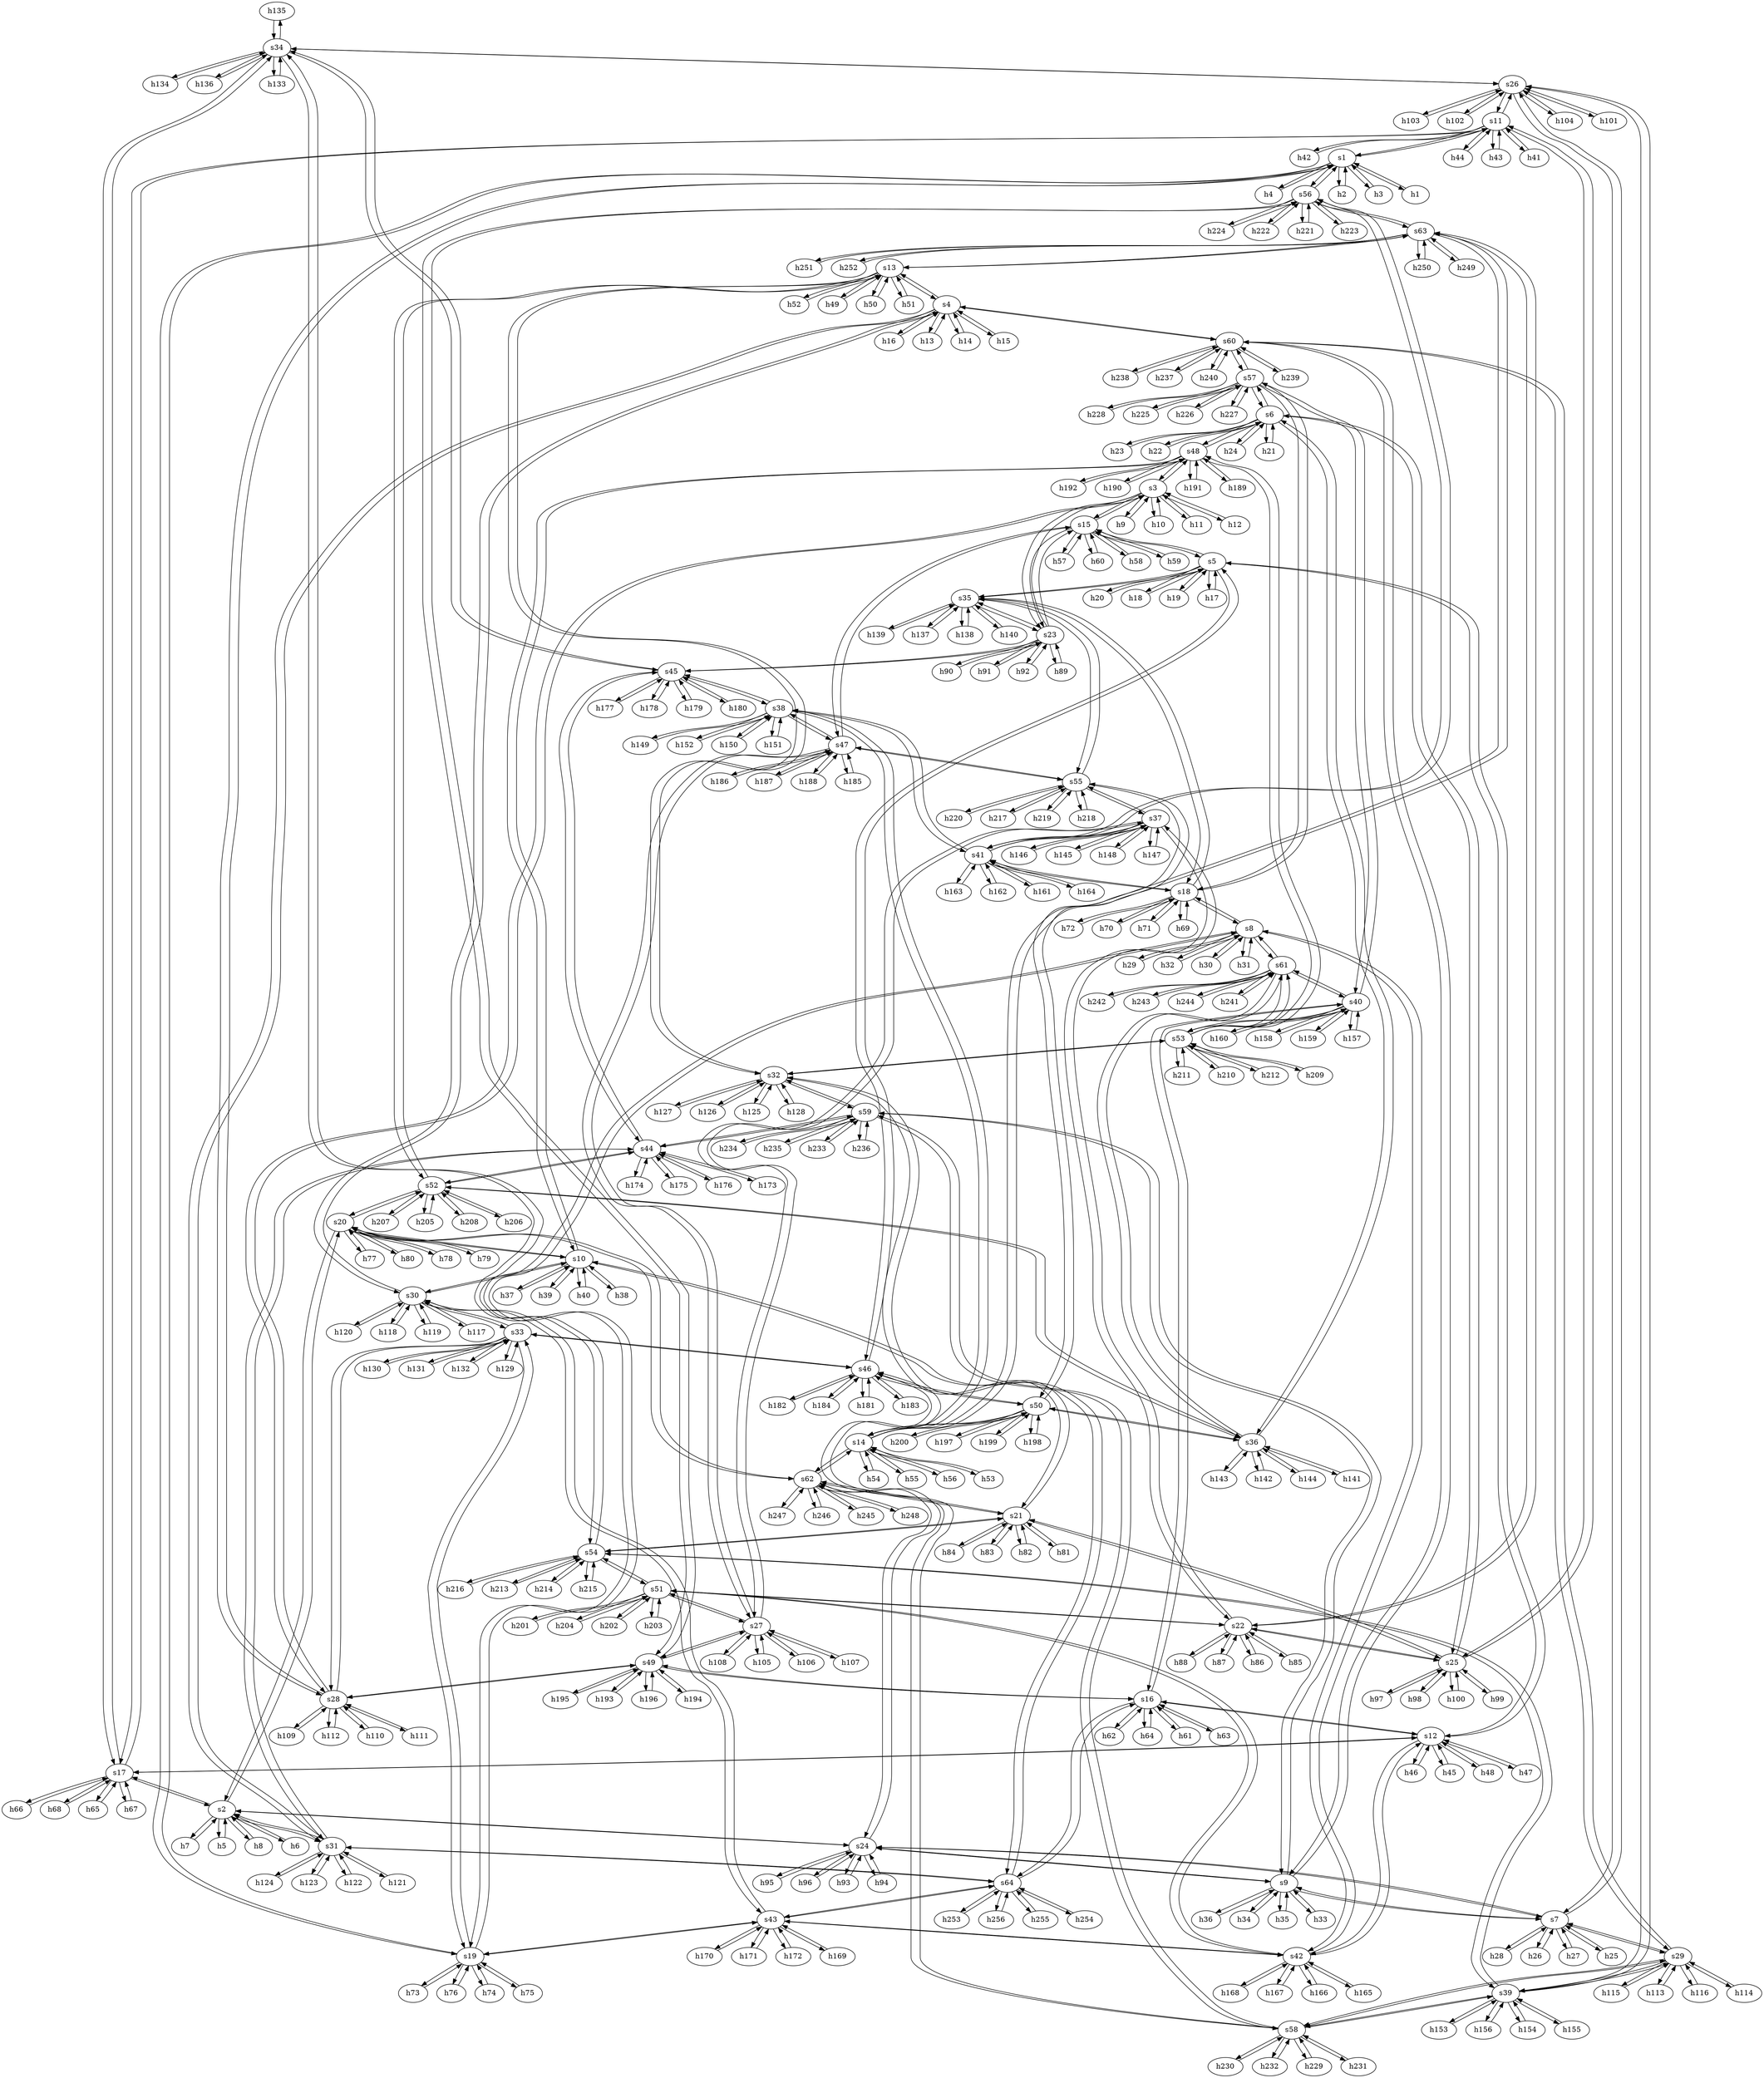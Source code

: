 strict digraph "random_regular_graph(4, 64)" {
	h135	 [ip="111.0.0.135",
		mac="0:0:0:0:0:87",
		type=host];
	s34	 [id=34,
		type=switch];
	h135 -> s34	 [capacity="1Gbps",
		cost=1,
		dst_port=6,
		src_port=0];
	h139	 [ip="111.0.0.139",
		mac="0:0:0:0:0:8b",
		type=host];
	s35	 [id=35,
		type=switch];
	h139 -> s35	 [capacity="1Gbps",
		cost=1,
		dst_port=6,
		src_port=0];
	h134	 [ip="111.0.0.134",
		mac="0:0:0:0:0:86",
		type=host];
	h134 -> s34	 [capacity="1Gbps",
		cost=1,
		dst_port=5,
		src_port=0];
	h21	 [ip="111.0.0.21",
		mac="0:0:0:0:0:15",
		type=host];
	s6	 [id=6,
		type=switch];
	h21 -> s6	 [capacity="1Gbps",
		cost=1,
		dst_port=4,
		src_port=0];
	h136	 [ip="111.0.0.136",
		mac="0:0:0:0:0:88",
		type=host];
	h136 -> s34	 [capacity="1Gbps",
		cost=1,
		dst_port=7,
		src_port=0];
	h137	 [ip="111.0.0.137",
		mac="0:0:0:0:0:89",
		type=host];
	h137 -> s35	 [capacity="1Gbps",
		cost=1,
		dst_port=4,
		src_port=0];
	h130	 [ip="111.0.0.130",
		mac="0:0:0:0:0:82",
		type=host];
	s33	 [id=33,
		type=switch];
	h130 -> s33	 [capacity="1Gbps",
		cost=1,
		dst_port=5,
		src_port=0];
	h131	 [ip="111.0.0.131",
		mac="0:0:0:0:0:83",
		type=host];
	h131 -> s33	 [capacity="1Gbps",
		cost=1,
		dst_port=6,
		src_port=0];
	h132	 [ip="111.0.0.132",
		mac="0:0:0:0:0:84",
		type=host];
	h132 -> s33	 [capacity="1Gbps",
		cost=1,
		dst_port=7,
		src_port=0];
	h20	 [ip="111.0.0.20",
		mac="0:0:0:0:0:14",
		type=host];
	s5	 [id=5,
		type=switch];
	h20 -> s5	 [capacity="1Gbps",
		cost=1,
		dst_port=7,
		src_port=0];
	h47	 [ip="111.0.0.47",
		mac="0:0:0:0:0:2f",
		type=host];
	s12	 [id=12,
		type=switch];
	h47 -> s12	 [capacity="1Gbps",
		cost=1,
		dst_port=6,
		src_port=0];
	h46	 [ip="111.0.0.46",
		mac="0:0:0:0:0:2e",
		type=host];
	h46 -> s12	 [capacity="1Gbps",
		cost=1,
		dst_port=5,
		src_port=0];
	h45	 [ip="111.0.0.45",
		mac="0:0:0:0:0:2d",
		type=host];
	h45 -> s12	 [capacity="1Gbps",
		cost=1,
		dst_port=4,
		src_port=0];
	h44	 [ip="111.0.0.44",
		mac="0:0:0:0:0:2c",
		type=host];
	s11	 [id=11,
		type=switch];
	h44 -> s11	 [capacity="1Gbps",
		cost=1,
		dst_port=7,
		src_port=0];
	h43	 [ip="111.0.0.43",
		mac="0:0:0:0:0:2b",
		type=host];
	h43 -> s11	 [capacity="1Gbps",
		cost=1,
		dst_port=6,
		src_port=0];
	h23	 [ip="111.0.0.23",
		mac="0:0:0:0:0:17",
		type=host];
	h23 -> s6	 [capacity="1Gbps",
		cost=1,
		dst_port=6,
		src_port=0];
	h41	 [ip="111.0.0.41",
		mac="0:0:0:0:0:29",
		type=host];
	h41 -> s11	 [capacity="1Gbps",
		cost=1,
		dst_port=4,
		src_port=0];
	h40	 [ip="111.0.0.40",
		mac="0:0:0:0:0:28",
		type=host];
	s10	 [id=10,
		type=switch];
	h40 -> s10	 [capacity="1Gbps",
		cost=1,
		dst_port=7,
		src_port=0];
	h138	 [ip="111.0.0.138",
		mac="0:0:0:0:0:8a",
		type=host];
	h138 -> s35	 [capacity="1Gbps",
		cost=1,
		dst_port=5,
		src_port=0];
	h22	 [ip="111.0.0.22",
		mac="0:0:0:0:0:16",
		type=host];
	h22 -> s6	 [capacity="1Gbps",
		cost=1,
		dst_port=5,
		src_port=0];
	h49	 [ip="111.0.0.49",
		mac="0:0:0:0:0:31",
		type=host];
	s13	 [id=13,
		type=switch];
	h49 -> s13	 [capacity="1Gbps",
		cost=1,
		dst_port=4,
		src_port=0];
	h48	 [ip="111.0.0.48",
		mac="0:0:0:0:0:30",
		type=host];
	h48 -> s12	 [capacity="1Gbps",
		cost=1,
		dst_port=7,
		src_port=0];
	h252	 [ip="111.0.0.252",
		mac="0:0:0:0:0:fc",
		type=host];
	s63	 [id=63,
		type=switch];
	h252 -> s63	 [capacity="1Gbps",
		cost=1,
		dst_port=7,
		src_port=0];
	h234	 [ip="111.0.0.234",
		mac="0:0:0:0:0:ea",
		type=host];
	s59	 [id=59,
		type=switch];
	h234 -> s59	 [capacity="1Gbps",
		cost=1,
		dst_port=5,
		src_port=0];
	h223	 [ip="111.0.0.223",
		mac="0:0:0:0:0:df",
		type=host];
	s56	 [id=56,
		type=switch];
	h223 -> s56	 [capacity="1Gbps",
		cost=1,
		dst_port=6,
		src_port=0];
	h187	 [ip="111.0.0.187",
		mac="0:0:0:0:0:bb",
		type=host];
	s47	 [id=47,
		type=switch];
	h187 -> s47	 [capacity="1Gbps",
		cost=1,
		dst_port=6,
		src_port=0];
	h225	 [ip="111.0.0.225",
		mac="0:0:0:0:0:e1",
		type=host];
	s57	 [id=57,
		type=switch];
	h225 -> s57	 [capacity="1Gbps",
		cost=1,
		dst_port=4,
		src_port=0];
	s57 -> h225	 [capacity="1Gbps",
		cost=1,
		dst_port=0,
		src_port=4];
	h226	 [ip="111.0.0.226",
		mac="0:0:0:0:0:e2",
		type=host];
	s57 -> h226	 [capacity="1Gbps",
		cost=1,
		dst_port=0,
		src_port=5];
	h227	 [ip="111.0.0.227",
		mac="0:0:0:0:0:e3",
		type=host];
	s57 -> h227	 [capacity="1Gbps",
		cost=1,
		dst_port=0,
		src_port=6];
	s40	 [id=40,
		type=switch];
	s57 -> s40	 [capacity="1Gbps",
		cost=1,
		dst_port=0,
		src_port=1];
	s18	 [id=18,
		type=switch];
	s57 -> s18	 [capacity="1Gbps",
		cost=1,
		dst_port=1,
		src_port=0];
	s60	 [id=60,
		type=switch];
	s57 -> s60	 [capacity="1Gbps",
		cost=1,
		dst_port=0,
		src_port=3];
	h228	 [ip="111.0.0.228",
		mac="0:0:0:0:0:e4",
		type=host];
	s57 -> h228	 [capacity="1Gbps",
		cost=1,
		dst_port=0,
		src_port=7];
	s57 -> s6	 [capacity="1Gbps",
		cost=1,
		dst_port=0,
		src_port=2];
	s56 -> h223	 [capacity="1Gbps",
		cost=1,
		dst_port=0,
		src_port=6];
	h224	 [ip="111.0.0.224",
		mac="0:0:0:0:0:e0",
		type=host];
	s56 -> h224	 [capacity="1Gbps",
		cost=1,
		dst_port=0,
		src_port=7];
	s41	 [id=41,
		type=switch];
	s56 -> s41	 [capacity="1Gbps",
		cost=1,
		dst_port=0,
		src_port=2];
	s49	 [id=49,
		type=switch];
	s56 -> s49	 [capacity="1Gbps",
		cost=1,
		dst_port=0,
		src_port=1];
	h222	 [ip="111.0.0.222",
		mac="0:0:0:0:0:de",
		type=host];
	s56 -> h222	 [capacity="1Gbps",
		cost=1,
		dst_port=0,
		src_port=5];
	s56 -> s63	 [capacity="1Gbps",
		cost=1,
		dst_port=2,
		src_port=3];
	h221	 [ip="111.0.0.221",
		mac="0:0:0:0:0:dd",
		type=host];
	s56 -> h221	 [capacity="1Gbps",
		cost=1,
		dst_port=0,
		src_port=4];
	s1	 [id=1,
		type=switch];
	s56 -> s1	 [capacity="1Gbps",
		cost=1,
		dst_port=3,
		src_port=0];
	s55	 [id=55,
		type=switch];
	s50	 [id=50,
		type=switch];
	s55 -> s50	 [capacity="1Gbps",
		cost=1,
		dst_port=2,
		src_port=3];
	s55 -> s47	 [capacity="1Gbps",
		cost=1,
		dst_port=0,
		src_port=2];
	h217	 [ip="111.0.0.217",
		mac="0:0:0:0:0:d9",
		type=host];
	s55 -> h217	 [capacity="1Gbps",
		cost=1,
		dst_port=0,
		src_port=4];
	h219	 [ip="111.0.0.219",
		mac="0:0:0:0:0:db",
		type=host];
	s55 -> h219	 [capacity="1Gbps",
		cost=1,
		dst_port=0,
		src_port=6];
	h218	 [ip="111.0.0.218",
		mac="0:0:0:0:0:da",
		type=host];
	s55 -> h218	 [capacity="1Gbps",
		cost=1,
		dst_port=0,
		src_port=5];
	s55 -> s35	 [capacity="1Gbps",
		cost=1,
		dst_port=1,
		src_port=0];
	s37	 [id=37,
		type=switch];
	s55 -> s37	 [capacity="1Gbps",
		cost=1,
		dst_port=1,
		src_port=1];
	h220	 [ip="111.0.0.220",
		mac="0:0:0:0:0:dc",
		type=host];
	s55 -> h220	 [capacity="1Gbps",
		cost=1,
		dst_port=0,
		src_port=7];
	s54	 [id=54,
		type=switch];
	s51	 [id=51,
		type=switch];
	s54 -> s51	 [capacity="1Gbps",
		cost=1,
		dst_port=1,
		src_port=3];
	s39	 [id=39,
		type=switch];
	s54 -> s39	 [capacity="1Gbps",
		cost=1,
		dst_port=0,
		src_port=2];
	s54 -> s34	 [capacity="1Gbps",
		cost=1,
		dst_port=1,
		src_port=0];
	h216	 [ip="111.0.0.216",
		mac="0:0:0:0:0:d8",
		type=host];
	s54 -> h216	 [capacity="1Gbps",
		cost=1,
		dst_port=0,
		src_port=7];
	h213	 [ip="111.0.0.213",
		mac="0:0:0:0:0:d5",
		type=host];
	s54 -> h213	 [capacity="1Gbps",
		cost=1,
		dst_port=0,
		src_port=4];
	h214	 [ip="111.0.0.214",
		mac="0:0:0:0:0:d6",
		type=host];
	s54 -> h214	 [capacity="1Gbps",
		cost=1,
		dst_port=0,
		src_port=5];
	h215	 [ip="111.0.0.215",
		mac="0:0:0:0:0:d7",
		type=host];
	s54 -> h215	 [capacity="1Gbps",
		cost=1,
		dst_port=0,
		src_port=6];
	s21	 [id=21,
		type=switch];
	s54 -> s21	 [capacity="1Gbps",
		cost=1,
		dst_port=0,
		src_port=1];
	s53	 [id=53,
		type=switch];
	s53 -> s40	 [capacity="1Gbps",
		cost=1,
		dst_port=1,
		src_port=0];
	s48	 [id=48,
		type=switch];
	s53 -> s48	 [capacity="1Gbps",
		cost=1,
		dst_port=2,
		src_port=2];
	h209	 [ip="111.0.0.209",
		mac="0:0:0:0:0:d1",
		type=host];
	s53 -> h209	 [capacity="1Gbps",
		cost=1,
		dst_port=0,
		src_port=4];
	h211	 [ip="111.0.0.211",
		mac="0:0:0:0:0:d3",
		type=host];
	s53 -> h211	 [capacity="1Gbps",
		cost=1,
		dst_port=0,
		src_port=6];
	h210	 [ip="111.0.0.210",
		mac="0:0:0:0:0:d2",
		type=host];
	s53 -> h210	 [capacity="1Gbps",
		cost=1,
		dst_port=0,
		src_port=5];
	h212	 [ip="111.0.0.212",
		mac="0:0:0:0:0:d4",
		type=host];
	s53 -> h212	 [capacity="1Gbps",
		cost=1,
		dst_port=0,
		src_port=7];
	s61	 [id=61,
		type=switch];
	s53 -> s61	 [capacity="1Gbps",
		cost=1,
		dst_port=0,
		src_port=1];
	s32	 [id=32,
		type=switch];
	s53 -> s32	 [capacity="1Gbps",
		cost=1,
		dst_port=2,
		src_port=3];
	s52	 [id=52,
		type=switch];
	h205	 [ip="111.0.0.205",
		mac="0:0:0:0:0:cd",
		type=host];
	s52 -> h205	 [capacity="1Gbps",
		cost=1,
		dst_port=0,
		src_port=4];
	s44	 [id=44,
		type=switch];
	s52 -> s44	 [capacity="1Gbps",
		cost=1,
		dst_port=2,
		src_port=0];
	h208	 [ip="111.0.0.208",
		mac="0:0:0:0:0:d0",
		type=host];
	s52 -> h208	 [capacity="1Gbps",
		cost=1,
		dst_port=0,
		src_port=7];
	h206	 [ip="111.0.0.206",
		mac="0:0:0:0:0:ce",
		type=host];
	s52 -> h206	 [capacity="1Gbps",
		cost=1,
		dst_port=0,
		src_port=5];
	s52 -> s13	 [capacity="1Gbps",
		cost=1,
		dst_port=2,
		src_port=1];
	s36	 [id=36,
		type=switch];
	s52 -> s36	 [capacity="1Gbps",
		cost=1,
		dst_port=0,
		src_port=3];
	h207	 [ip="111.0.0.207",
		mac="0:0:0:0:0:cf",
		type=host];
	s52 -> h207	 [capacity="1Gbps",
		cost=1,
		dst_port=0,
		src_port=6];
	s20	 [id=20,
		type=switch];
	s52 -> s20	 [capacity="1Gbps",
		cost=1,
		dst_port=3,
		src_port=2];
	s51 -> s54	 [capacity="1Gbps",
		cost=1,
		dst_port=3,
		src_port=1];
	s42	 [id=42,
		type=switch];
	s51 -> s42	 [capacity="1Gbps",
		cost=1,
		dst_port=2,
		src_port=3];
	h201	 [ip="111.0.0.201",
		mac="0:0:0:0:0:c9",
		type=host];
	s51 -> h201	 [capacity="1Gbps",
		cost=1,
		dst_port=0,
		src_port=4];
	h204	 [ip="111.0.0.204",
		mac="0:0:0:0:0:cc",
		type=host];
	s51 -> h204	 [capacity="1Gbps",
		cost=1,
		dst_port=0,
		src_port=7];
	h202	 [ip="111.0.0.202",
		mac="0:0:0:0:0:ca",
		type=host];
	s51 -> h202	 [capacity="1Gbps",
		cost=1,
		dst_port=0,
		src_port=5];
	h203	 [ip="111.0.0.203",
		mac="0:0:0:0:0:cb",
		type=host];
	s51 -> h203	 [capacity="1Gbps",
		cost=1,
		dst_port=0,
		src_port=6];
	s22	 [id=22,
		type=switch];
	s51 -> s22	 [capacity="1Gbps",
		cost=1,
		dst_port=2,
		src_port=0];
	s27	 [id=27,
		type=switch];
	s51 -> s27	 [capacity="1Gbps",
		cost=1,
		dst_port=3,
		src_port=2];
	s50 -> s55	 [capacity="1Gbps",
		cost=1,
		dst_port=3,
		src_port=2];
	h200	 [ip="111.0.0.200",
		mac="0:0:0:0:0:c8",
		type=host];
	s50 -> h200	 [capacity="1Gbps",
		cost=1,
		dst_port=0,
		src_port=7];
	s46	 [id=46,
		type=switch];
	s50 -> s46	 [capacity="1Gbps",
		cost=1,
		dst_port=3,
		src_port=0];
	h197	 [ip="111.0.0.197",
		mac="0:0:0:0:0:c5",
		type=host];
	s50 -> h197	 [capacity="1Gbps",
		cost=1,
		dst_port=0,
		src_port=4];
	h199	 [ip="111.0.0.199",
		mac="0:0:0:0:0:c7",
		type=host];
	s50 -> h199	 [capacity="1Gbps",
		cost=1,
		dst_port=0,
		src_port=6];
	s14	 [id=14,
		type=switch];
	s50 -> s14	 [capacity="1Gbps",
		cost=1,
		dst_port=3,
		src_port=3];
	s50 -> s36	 [capacity="1Gbps",
		cost=1,
		dst_port=3,
		src_port=1];
	h198	 [ip="111.0.0.198",
		mac="0:0:0:0:0:c6",
		type=host];
	s50 -> h198	 [capacity="1Gbps",
		cost=1,
		dst_port=0,
		src_port=5];
	h141	 [ip="111.0.0.141",
		mac="0:0:0:0:0:8d",
		type=host];
	h141 -> s36	 [capacity="1Gbps",
		cost=1,
		dst_port=4,
		src_port=0];
	h140	 [ip="111.0.0.140",
		mac="0:0:0:0:0:8c",
		type=host];
	h140 -> s35	 [capacity="1Gbps",
		cost=1,
		dst_port=7,
		src_port=0];
	h143	 [ip="111.0.0.143",
		mac="0:0:0:0:0:8f",
		type=host];
	h143 -> s36	 [capacity="1Gbps",
		cost=1,
		dst_port=6,
		src_port=0];
	h142	 [ip="111.0.0.142",
		mac="0:0:0:0:0:8e",
		type=host];
	h142 -> s36	 [capacity="1Gbps",
		cost=1,
		dst_port=5,
		src_port=0];
	h145	 [ip="111.0.0.145",
		mac="0:0:0:0:0:91",
		type=host];
	h145 -> s37	 [capacity="1Gbps",
		cost=1,
		dst_port=4,
		src_port=0];
	h144	 [ip="111.0.0.144",
		mac="0:0:0:0:0:90",
		type=host];
	h144 -> s36	 [capacity="1Gbps",
		cost=1,
		dst_port=7,
		src_port=0];
	s59 -> h234	 [capacity="1Gbps",
		cost=1,
		dst_port=0,
		src_port=5];
	s58	 [id=58,
		type=switch];
	s59 -> s58	 [capacity="1Gbps",
		cost=1,
		dst_port=3,
		src_port=3];
	s59 -> s44	 [capacity="1Gbps",
		cost=1,
		dst_port=3,
		src_port=0];
	h235	 [ip="111.0.0.235",
		mac="0:0:0:0:0:eb",
		type=host];
	s59 -> h235	 [capacity="1Gbps",
		cost=1,
		dst_port=0,
		src_port=6];
	s59 -> s32	 [capacity="1Gbps",
		cost=1,
		dst_port=3,
		src_port=2];
	h233	 [ip="111.0.0.233",
		mac="0:0:0:0:0:e9",
		type=host];
	s59 -> h233	 [capacity="1Gbps",
		cost=1,
		dst_port=0,
		src_port=4];
	s9	 [id=9,
		type=switch];
	s59 -> s9	 [capacity="1Gbps",
		cost=1,
		dst_port=2,
		src_port=1];
	h236	 [ip="111.0.0.236",
		mac="0:0:0:0:0:ec",
		type=host];
	s59 -> h236	 [capacity="1Gbps",
		cost=1,
		dst_port=0,
		src_port=7];
	s58 -> s59	 [capacity="1Gbps",
		cost=1,
		dst_port=2,
		src_port=3];
	s58 -> s46	 [capacity="1Gbps",
		cost=1,
		dst_port=0,
		src_port=0];
	h230	 [ip="111.0.0.230",
		mac="0:0:0:0:0:e6",
		type=host];
	s58 -> h230	 [capacity="1Gbps",
		cost=1,
		dst_port=0,
		src_port=5];
	s58 -> s39	 [capacity="1Gbps",
		cost=1,
		dst_port=3,
		src_port=2];
	h232	 [ip="111.0.0.232",
		mac="0:0:0:0:0:e8",
		type=host];
	s58 -> h232	 [capacity="1Gbps",
		cost=1,
		dst_port=0,
		src_port=7];
	h229	 [ip="111.0.0.229",
		mac="0:0:0:0:0:e5",
		type=host];
	s58 -> h229	 [capacity="1Gbps",
		cost=1,
		dst_port=0,
		src_port=4];
	h231	 [ip="111.0.0.231",
		mac="0:0:0:0:0:e7",
		type=host];
	s58 -> h231	 [capacity="1Gbps",
		cost=1,
		dst_port=0,
		src_port=6];
	s29	 [id=29,
		type=switch];
	s58 -> s29	 [capacity="1Gbps",
		cost=1,
		dst_port=3,
		src_port=1];
	h242	 [ip="111.0.0.242",
		mac="0:0:0:0:0:f2",
		type=host];
	h242 -> s61	 [capacity="1Gbps",
		cost=1,
		dst_port=5,
		src_port=0];
	h129	 [ip="111.0.0.129",
		mac="0:0:0:0:0:81",
		type=host];
	h129 -> s33	 [capacity="1Gbps",
		cost=1,
		dst_port=4,
		src_port=0];
	h128	 [ip="111.0.0.128",
		mac="0:0:0:0:0:80",
		type=host];
	h128 -> s32	 [capacity="1Gbps",
		cost=1,
		dst_port=7,
		src_port=0];
	h127	 [ip="111.0.0.127",
		mac="0:0:0:0:0:7f",
		type=host];
	h127 -> s32	 [capacity="1Gbps",
		cost=1,
		dst_port=6,
		src_port=0];
	h126	 [ip="111.0.0.126",
		mac="0:0:0:0:0:7e",
		type=host];
	h126 -> s32	 [capacity="1Gbps",
		cost=1,
		dst_port=5,
		src_port=0];
	h125	 [ip="111.0.0.125",
		mac="0:0:0:0:0:7d",
		type=host];
	h125 -> s32	 [capacity="1Gbps",
		cost=1,
		dst_port=4,
		src_port=0];
	h124	 [ip="111.0.0.124",
		mac="0:0:0:0:0:7c",
		type=host];
	s31	 [id=31,
		type=switch];
	h124 -> s31	 [capacity="1Gbps",
		cost=1,
		dst_port=7,
		src_port=0];
	h123	 [ip="111.0.0.123",
		mac="0:0:0:0:0:7b",
		type=host];
	h123 -> s31	 [capacity="1Gbps",
		cost=1,
		dst_port=6,
		src_port=0];
	h122	 [ip="111.0.0.122",
		mac="0:0:0:0:0:7a",
		type=host];
	h122 -> s31	 [capacity="1Gbps",
		cost=1,
		dst_port=5,
		src_port=0];
	h121	 [ip="111.0.0.121",
		mac="0:0:0:0:0:79",
		type=host];
	h121 -> s31	 [capacity="1Gbps",
		cost=1,
		dst_port=4,
		src_port=0];
	h120	 [ip="111.0.0.120",
		mac="0:0:0:0:0:78",
		type=host];
	s30	 [id=30,
		type=switch];
	h120 -> s30	 [capacity="1Gbps",
		cost=1,
		dst_port=7,
		src_port=0];
	h54	 [ip="111.0.0.54",
		mac="0:0:0:0:0:36",
		type=host];
	h54 -> s14	 [capacity="1Gbps",
		cost=1,
		dst_port=5,
		src_port=0];
	h55	 [ip="111.0.0.55",
		mac="0:0:0:0:0:37",
		type=host];
	h55 -> s14	 [capacity="1Gbps",
		cost=1,
		dst_port=6,
		src_port=0];
	h56	 [ip="111.0.0.56",
		mac="0:0:0:0:0:38",
		type=host];
	h56 -> s14	 [capacity="1Gbps",
		cost=1,
		dst_port=7,
		src_port=0];
	h25	 [ip="111.0.0.25",
		mac="0:0:0:0:0:19",
		type=host];
	s7	 [id=7,
		type=switch];
	h25 -> s7	 [capacity="1Gbps",
		cost=1,
		dst_port=4,
		src_port=0];
	h50	 [ip="111.0.0.50",
		mac="0:0:0:0:0:32",
		type=host];
	h50 -> s13	 [capacity="1Gbps",
		cost=1,
		dst_port=5,
		src_port=0];
	h51	 [ip="111.0.0.51",
		mac="0:0:0:0:0:33",
		type=host];
	h51 -> s13	 [capacity="1Gbps",
		cost=1,
		dst_port=6,
		src_port=0];
	h52	 [ip="111.0.0.52",
		mac="0:0:0:0:0:34",
		type=host];
	h52 -> s13	 [capacity="1Gbps",
		cost=1,
		dst_port=7,
		src_port=0];
	h53	 [ip="111.0.0.53",
		mac="0:0:0:0:0:35",
		type=host];
	h53 -> s14	 [capacity="1Gbps",
		cost=1,
		dst_port=4,
		src_port=0];
	h255	 [ip="111.0.0.255",
		mac="0:0:0:0:0:ff",
		type=host];
	s64	 [id=64,
		type=switch];
	h255 -> s64	 [capacity="1Gbps",
		cost=1,
		dst_port=6,
		src_port=0];
	h133	 [ip="111.0.0.133",
		mac="0:0:0:0:0:85",
		type=host];
	h133 -> s34	 [capacity="1Gbps",
		cost=1,
		dst_port=4,
		src_port=0];
	h58	 [ip="111.0.0.58",
		mac="0:0:0:0:0:3a",
		type=host];
	s15	 [id=15,
		type=switch];
	h58 -> s15	 [capacity="1Gbps",
		cost=1,
		dst_port=5,
		src_port=0];
	h59	 [ip="111.0.0.59",
		mac="0:0:0:0:0:3b",
		type=host];
	h59 -> s15	 [capacity="1Gbps",
		cost=1,
		dst_port=6,
		src_port=0];
	h243	 [ip="111.0.0.243",
		mac="0:0:0:0:0:f3",
		type=host];
	h243 -> s61	 [capacity="1Gbps",
		cost=1,
		dst_port=6,
		src_port=0];
	h200 -> s50	 [capacity="1Gbps",
		cost=1,
		dst_port=7,
		src_port=0];
	h226 -> s57	 [capacity="1Gbps",
		cost=1,
		dst_port=5,
		src_port=0];
	h205 -> s52	 [capacity="1Gbps",
		cost=1,
		dst_port=4,
		src_port=0];
	h181	 [ip="111.0.0.181",
		mac="0:0:0:0:0:b5",
		type=host];
	h181 -> s46	 [capacity="1Gbps",
		cost=1,
		dst_port=4,
		src_port=0];
	h227 -> s57	 [capacity="1Gbps",
		cost=1,
		dst_port=6,
		src_port=0];
	h177	 [ip="111.0.0.177",
		mac="0:0:0:0:0:b1",
		type=host];
	s45	 [id=45,
		type=switch];
	h177 -> s45	 [capacity="1Gbps",
		cost=1,
		dst_port=4,
		src_port=0];
	h224 -> s56	 [capacity="1Gbps",
		cost=1,
		dst_port=7,
		src_port=0];
	s44 -> s52	 [capacity="1Gbps",
		cost=1,
		dst_port=1,
		src_port=2];
	s44 -> s59	 [capacity="1Gbps",
		cost=1,
		dst_port=0,
		src_port=3];
	s44 -> s45	 [capacity="1Gbps",
		cost=1,
		dst_port=0,
		src_port=0];
	h173	 [ip="111.0.0.173",
		mac="0:0:0:0:0:ad",
		type=host];
	s44 -> h173	 [capacity="1Gbps",
		cost=1,
		dst_port=0,
		src_port=4];
	h174	 [ip="111.0.0.174",
		mac="0:0:0:0:0:ae",
		type=host];
	s44 -> h174	 [capacity="1Gbps",
		cost=1,
		dst_port=0,
		src_port=5];
	h175	 [ip="111.0.0.175",
		mac="0:0:0:0:0:af",
		type=host];
	s44 -> h175	 [capacity="1Gbps",
		cost=1,
		dst_port=0,
		src_port=6];
	h176	 [ip="111.0.0.176",
		mac="0:0:0:0:0:b0",
		type=host];
	s44 -> h176	 [capacity="1Gbps",
		cost=1,
		dst_port=0,
		src_port=7];
	s44 -> s31	 [capacity="1Gbps",
		cost=1,
		dst_port=0,
		src_port=1];
	s45 -> h177	 [capacity="1Gbps",
		cost=1,
		dst_port=0,
		src_port=4];
	s45 -> s44	 [capacity="1Gbps",
		cost=1,
		dst_port=0,
		src_port=0];
	h178	 [ip="111.0.0.178",
		mac="0:0:0:0:0:b2",
		type=host];
	s45 -> h178	 [capacity="1Gbps",
		cost=1,
		dst_port=0,
		src_port=5];
	h179	 [ip="111.0.0.179",
		mac="0:0:0:0:0:b3",
		type=host];
	s45 -> h179	 [capacity="1Gbps",
		cost=1,
		dst_port=0,
		src_port=6];
	h180	 [ip="111.0.0.180",
		mac="0:0:0:0:0:b4",
		type=host];
	s45 -> h180	 [capacity="1Gbps",
		cost=1,
		dst_port=0,
		src_port=7];
	s38	 [id=38,
		type=switch];
	s45 -> s38	 [capacity="1Gbps",
		cost=1,
		dst_port=0,
		src_port=2];
	s45 -> s34	 [capacity="1Gbps",
		cost=1,
		dst_port=3,
		src_port=1];
	s23	 [id=23,
		type=switch];
	s45 -> s23	 [capacity="1Gbps",
		cost=1,
		dst_port=3,
		src_port=3];
	s46 -> s50	 [capacity="1Gbps",
		cost=1,
		dst_port=0,
		src_port=0];
	s46 -> s58	 [capacity="1Gbps",
		cost=1,
		dst_port=0,
		src_port=3];
	s46 -> h181	 [capacity="1Gbps",
		cost=1,
		dst_port=0,
		src_port=4];
	h183	 [ip="111.0.0.183",
		mac="0:0:0:0:0:b7",
		type=host];
	s46 -> h183	 [capacity="1Gbps",
		cost=1,
		dst_port=0,
		src_port=6];
	h182	 [ip="111.0.0.182",
		mac="0:0:0:0:0:b6",
		type=host];
	s46 -> h182	 [capacity="1Gbps",
		cost=1,
		dst_port=0,
		src_port=5];
	h184	 [ip="111.0.0.184",
		mac="0:0:0:0:0:b8",
		type=host];
	s46 -> h184	 [capacity="1Gbps",
		cost=1,
		dst_port=0,
		src_port=7];
	s46 -> s33	 [capacity="1Gbps",
		cost=1,
		dst_port=0,
		src_port=2];
	s46 -> s5	 [capacity="1Gbps",
		cost=1,
		dst_port=2,
		src_port=1];
	s47 -> h187	 [capacity="1Gbps",
		cost=1,
		dst_port=0,
		src_port=6];
	s47 -> s55	 [capacity="1Gbps",
		cost=1,
		dst_port=2,
		src_port=0];
	s47 -> s15	 [capacity="1Gbps",
		cost=1,
		dst_port=2,
		src_port=2];
	h188	 [ip="111.0.0.188",
		mac="0:0:0:0:0:bc",
		type=host];
	s47 -> h188	 [capacity="1Gbps",
		cost=1,
		dst_port=0,
		src_port=7];
	h185	 [ip="111.0.0.185",
		mac="0:0:0:0:0:b9",
		type=host];
	s47 -> h185	 [capacity="1Gbps",
		cost=1,
		dst_port=0,
		src_port=4];
	h186	 [ip="111.0.0.186",
		mac="0:0:0:0:0:ba",
		type=host];
	s47 -> h186	 [capacity="1Gbps",
		cost=1,
		dst_port=0,
		src_port=5];
	s47 -> s38	 [capacity="1Gbps",
		cost=1,
		dst_port=1,
		src_port=3];
	s47 -> s27	 [capacity="1Gbps",
		cost=1,
		dst_port=1,
		src_port=1];
	s40 -> s57	 [capacity="1Gbps",
		cost=1,
		dst_port=1,
		src_port=0];
	s40 -> s53	 [capacity="1Gbps",
		cost=1,
		dst_port=2,
		src_port=1];
	s16	 [id=16,
		type=switch];
	s40 -> s16	 [capacity="1Gbps",
		cost=1,
		dst_port=2,
		src_port=2];
	s40 -> s61	 [capacity="1Gbps",
		cost=1,
		dst_port=3,
		src_port=3];
	h160	 [ip="111.0.0.160",
		mac="0:0:0:0:0:a0",
		type=host];
	s40 -> h160	 [capacity="1Gbps",
		cost=1,
		dst_port=0,
		src_port=7];
	h158	 [ip="111.0.0.158",
		mac="0:0:0:0:0:9e",
		type=host];
	s40 -> h158	 [capacity="1Gbps",
		cost=1,
		dst_port=0,
		src_port=5];
	h159	 [ip="111.0.0.159",
		mac="0:0:0:0:0:9f",
		type=host];
	s40 -> h159	 [capacity="1Gbps",
		cost=1,
		dst_port=0,
		src_port=6];
	h157	 [ip="111.0.0.157",
		mac="0:0:0:0:0:9d",
		type=host];
	s40 -> h157	 [capacity="1Gbps",
		cost=1,
		dst_port=0,
		src_port=4];
	s41 -> s56	 [capacity="1Gbps",
		cost=1,
		dst_port=2,
		src_port=0];
	s41 -> s18	 [capacity="1Gbps",
		cost=1,
		dst_port=3,
		src_port=2];
	s41 -> s38	 [capacity="1Gbps",
		cost=1,
		dst_port=2,
		src_port=3];
	s41 -> s37	 [capacity="1Gbps",
		cost=1,
		dst_port=3,
		src_port=1];
	h163	 [ip="111.0.0.163",
		mac="0:0:0:0:0:a3",
		type=host];
	s41 -> h163	 [capacity="1Gbps",
		cost=1,
		dst_port=0,
		src_port=6];
	h162	 [ip="111.0.0.162",
		mac="0:0:0:0:0:a2",
		type=host];
	s41 -> h162	 [capacity="1Gbps",
		cost=1,
		dst_port=0,
		src_port=5];
	h161	 [ip="111.0.0.161",
		mac="0:0:0:0:0:a1",
		type=host];
	s41 -> h161	 [capacity="1Gbps",
		cost=1,
		dst_port=0,
		src_port=4];
	h164	 [ip="111.0.0.164",
		mac="0:0:0:0:0:a4",
		type=host];
	s41 -> h164	 [capacity="1Gbps",
		cost=1,
		dst_port=0,
		src_port=7];
	s42 -> s51	 [capacity="1Gbps",
		cost=1,
		dst_port=3,
		src_port=2];
	s43	 [id=43,
		type=switch];
	s42 -> s43	 [capacity="1Gbps",
		cost=1,
		dst_port=3,
		src_port=3];
	s42 -> s12	 [capacity="1Gbps",
		cost=1,
		dst_port=0,
		src_port=0];
	s8	 [id=8,
		type=switch];
	s42 -> s8	 [capacity="1Gbps",
		cost=1,
		dst_port=2,
		src_port=1];
	h167	 [ip="111.0.0.167",
		mac="0:0:0:0:0:a7",
		type=host];
	s42 -> h167	 [capacity="1Gbps",
		cost=1,
		dst_port=0,
		src_port=6];
	h166	 [ip="111.0.0.166",
		mac="0:0:0:0:0:a6",
		type=host];
	s42 -> h166	 [capacity="1Gbps",
		cost=1,
		dst_port=0,
		src_port=5];
	h165	 [ip="111.0.0.165",
		mac="0:0:0:0:0:a5",
		type=host];
	s42 -> h165	 [capacity="1Gbps",
		cost=1,
		dst_port=0,
		src_port=4];
	h168	 [ip="111.0.0.168",
		mac="0:0:0:0:0:a8",
		type=host];
	s42 -> h168	 [capacity="1Gbps",
		cost=1,
		dst_port=0,
		src_port=7];
	s43 -> s42	 [capacity="1Gbps",
		cost=1,
		dst_port=3,
		src_port=3];
	h170	 [ip="111.0.0.170",
		mac="0:0:0:0:0:aa",
		type=host];
	s43 -> h170	 [capacity="1Gbps",
		cost=1,
		dst_port=0,
		src_port=5];
	h171	 [ip="111.0.0.171",
		mac="0:0:0:0:0:ab",
		type=host];
	s43 -> h171	 [capacity="1Gbps",
		cost=1,
		dst_port=0,
		src_port=6];
	h172	 [ip="111.0.0.172",
		mac="0:0:0:0:0:ac",
		type=host];
	s43 -> h172	 [capacity="1Gbps",
		cost=1,
		dst_port=0,
		src_port=7];
	s19	 [id=19,
		type=switch];
	s43 -> s19	 [capacity="1Gbps",
		cost=1,
		dst_port=3,
		src_port=1];
	s43 -> s64	 [capacity="1Gbps",
		cost=1,
		dst_port=3,
		src_port=0];
	s43 -> s30	 [capacity="1Gbps",
		cost=1,
		dst_port=0,
		src_port=2];
	h169	 [ip="111.0.0.169",
		mac="0:0:0:0:0:a9",
		type=host];
	s43 -> h169	 [capacity="1Gbps",
		cost=1,
		dst_port=0,
		src_port=4];
	h239	 [ip="111.0.0.239",
		mac="0:0:0:0:0:ef",
		type=host];
	h239 -> s60	 [capacity="1Gbps",
		cost=1,
		dst_port=6,
		src_port=0];
	h201 -> s51	 [capacity="1Gbps",
		cost=1,
		dst_port=4,
		src_port=0];
	s48 -> s53	 [capacity="1Gbps",
		cost=1,
		dst_port=0,
		src_port=2];
	h191	 [ip="111.0.0.191",
		mac="0:0:0:0:0:bf",
		type=host];
	s48 -> h191	 [capacity="1Gbps",
		cost=1,
		dst_port=0,
		src_port=6];
	s48 -> s10	 [capacity="1Gbps",
		cost=1,
		dst_port=2,
		src_port=1];
	h189	 [ip="111.0.0.189",
		mac="0:0:0:0:0:bd",
		type=host];
	s48 -> h189	 [capacity="1Gbps",
		cost=1,
		dst_port=0,
		src_port=4];
	h192	 [ip="111.0.0.192",
		mac="0:0:0:0:0:c0",
		type=host];
	s48 -> h192	 [capacity="1Gbps",
		cost=1,
		dst_port=0,
		src_port=7];
	h190	 [ip="111.0.0.190",
		mac="0:0:0:0:0:be",
		type=host];
	s48 -> h190	 [capacity="1Gbps",
		cost=1,
		dst_port=0,
		src_port=5];
	s3	 [id=3,
		type=switch];
	s48 -> s3	 [capacity="1Gbps",
		cost=1,
		dst_port=2,
		src_port=0];
	s48 -> s6	 [capacity="1Gbps",
		cost=1,
		dst_port=2,
		src_port=3];
	s49 -> s56	 [capacity="1Gbps",
		cost=1,
		dst_port=3,
		src_port=0];
	h196	 [ip="111.0.0.196",
		mac="0:0:0:0:0:c4",
		type=host];
	s49 -> h196	 [capacity="1Gbps",
		cost=1,
		dst_port=0,
		src_port=7];
	h194	 [ip="111.0.0.194",
		mac="0:0:0:0:0:c2",
		type=host];
	s49 -> h194	 [capacity="1Gbps",
		cost=1,
		dst_port=0,
		src_port=5];
	h195	 [ip="111.0.0.195",
		mac="0:0:0:0:0:c3",
		type=host];
	s49 -> h195	 [capacity="1Gbps",
		cost=1,
		dst_port=0,
		src_port=6];
	s49 -> s16	 [capacity="1Gbps",
		cost=1,
		dst_port=3,
		src_port=2];
	h193	 [ip="111.0.0.193",
		mac="0:0:0:0:0:c1",
		type=host];
	s49 -> h193	 [capacity="1Gbps",
		cost=1,
		dst_port=0,
		src_port=4];
	s49 -> s27	 [capacity="1Gbps",
		cost=1,
		dst_port=2,
		src_port=3];
	s28	 [id=28,
		type=switch];
	s49 -> s28	 [capacity="1Gbps",
		cost=1,
		dst_port=2,
		src_port=1];
	h42	 [ip="111.0.0.42",
		mac="0:0:0:0:0:2a",
		type=host];
	h42 -> s11	 [capacity="1Gbps",
		cost=1,
		dst_port=5,
		src_port=0];
	h118	 [ip="111.0.0.118",
		mac="0:0:0:0:0:76",
		type=host];
	h118 -> s30	 [capacity="1Gbps",
		cost=1,
		dst_port=5,
		src_port=0];
	h119	 [ip="111.0.0.119",
		mac="0:0:0:0:0:77",
		type=host];
	h119 -> s30	 [capacity="1Gbps",
		cost=1,
		dst_port=6,
		src_port=0];
	h148	 [ip="111.0.0.148",
		mac="0:0:0:0:0:94",
		type=host];
	h148 -> s37	 [capacity="1Gbps",
		cost=1,
		dst_port=7,
		src_port=0];
	h112	 [ip="111.0.0.112",
		mac="0:0:0:0:0:70",
		type=host];
	h112 -> s28	 [capacity="1Gbps",
		cost=1,
		dst_port=7,
		src_port=0];
	h113	 [ip="111.0.0.113",
		mac="0:0:0:0:0:71",
		type=host];
	h113 -> s29	 [capacity="1Gbps",
		cost=1,
		dst_port=4,
		src_port=0];
	h110	 [ip="111.0.0.110",
		mac="0:0:0:0:0:6e",
		type=host];
	h110 -> s28	 [capacity="1Gbps",
		cost=1,
		dst_port=5,
		src_port=0];
	h111	 [ip="111.0.0.111",
		mac="0:0:0:0:0:6f",
		type=host];
	h111 -> s28	 [capacity="1Gbps",
		cost=1,
		dst_port=6,
		src_port=0];
	h116	 [ip="111.0.0.116",
		mac="0:0:0:0:0:74",
		type=host];
	h116 -> s29	 [capacity="1Gbps",
		cost=1,
		dst_port=7,
		src_port=0];
	h117	 [ip="111.0.0.117",
		mac="0:0:0:0:0:75",
		type=host];
	h117 -> s30	 [capacity="1Gbps",
		cost=1,
		dst_port=4,
		src_port=0];
	h114	 [ip="111.0.0.114",
		mac="0:0:0:0:0:72",
		type=host];
	h114 -> s29	 [capacity="1Gbps",
		cost=1,
		dst_port=5,
		src_port=0];
	h115	 [ip="111.0.0.115",
		mac="0:0:0:0:0:73",
		type=host];
	h115 -> s29	 [capacity="1Gbps",
		cost=1,
		dst_port=6,
		src_port=0];
	h69	 [ip="111.0.0.69",
		mac="0:0:0:0:0:45",
		type=host];
	h69 -> s18	 [capacity="1Gbps",
		cost=1,
		dst_port=4,
		src_port=0];
	h68	 [ip="111.0.0.68",
		mac="0:0:0:0:0:44",
		type=host];
	s17	 [id=17,
		type=switch];
	h68 -> s17	 [capacity="1Gbps",
		cost=1,
		dst_port=7,
		src_port=0];
	h57	 [ip="111.0.0.57",
		mac="0:0:0:0:0:39",
		type=host];
	h57 -> s15	 [capacity="1Gbps",
		cost=1,
		dst_port=4,
		src_port=0];
	h191 -> s48	 [capacity="1Gbps",
		cost=1,
		dst_port=6,
		src_port=0];
	h196 -> s49	 [capacity="1Gbps",
		cost=1,
		dst_port=7,
		src_port=0];
	h197 -> s50	 [capacity="1Gbps",
		cost=1,
		dst_port=4,
		src_port=0];
	h194 -> s49	 [capacity="1Gbps",
		cost=1,
		dst_port=5,
		src_port=0];
	h195 -> s49	 [capacity="1Gbps",
		cost=1,
		dst_port=6,
		src_port=0];
	h61	 [ip="111.0.0.61",
		mac="0:0:0:0:0:3d",
		type=host];
	h61 -> s16	 [capacity="1Gbps",
		cost=1,
		dst_port=4,
		src_port=0];
	h60	 [ip="111.0.0.60",
		mac="0:0:0:0:0:3c",
		type=host];
	h60 -> s15	 [capacity="1Gbps",
		cost=1,
		dst_port=7,
		src_port=0];
	h63	 [ip="111.0.0.63",
		mac="0:0:0:0:0:3f",
		type=host];
	h63 -> s16	 [capacity="1Gbps",
		cost=1,
		dst_port=6,
		src_port=0];
	h62	 [ip="111.0.0.62",
		mac="0:0:0:0:0:3e",
		type=host];
	h62 -> s16	 [capacity="1Gbps",
		cost=1,
		dst_port=5,
		src_port=0];
	h65	 [ip="111.0.0.65",
		mac="0:0:0:0:0:41",
		type=host];
	h65 -> s17	 [capacity="1Gbps",
		cost=1,
		dst_port=4,
		src_port=0];
	h64	 [ip="111.0.0.64",
		mac="0:0:0:0:0:40",
		type=host];
	h64 -> s16	 [capacity="1Gbps",
		cost=1,
		dst_port=7,
		src_port=0];
	h67	 [ip="111.0.0.67",
		mac="0:0:0:0:0:43",
		type=host];
	h67 -> s17	 [capacity="1Gbps",
		cost=1,
		dst_port=6,
		src_port=0];
	h66	 [ip="111.0.0.66",
		mac="0:0:0:0:0:42",
		type=host];
	h66 -> s17	 [capacity="1Gbps",
		cost=1,
		dst_port=5,
		src_port=0];
	h183 -> s46	 [capacity="1Gbps",
		cost=1,
		dst_port=6,
		src_port=0];
	h170 -> s43	 [capacity="1Gbps",
		cost=1,
		dst_port=5,
		src_port=0];
	h246	 [ip="111.0.0.246",
		mac="0:0:0:0:0:f6",
		type=host];
	s62	 [id=62,
		type=switch];
	h246 -> s62	 [capacity="1Gbps",
		cost=1,
		dst_port=5,
		src_port=0];
	h171 -> s43	 [capacity="1Gbps",
		cost=1,
		dst_port=6,
		src_port=0];
	h222 -> s56	 [capacity="1Gbps",
		cost=1,
		dst_port=5,
		src_port=0];
	h172 -> s43	 [capacity="1Gbps",
		cost=1,
		dst_port=7,
		src_port=0];
	h173 -> s44	 [capacity="1Gbps",
		cost=1,
		dst_port=4,
		src_port=0];
	h199 -> s50	 [capacity="1Gbps",
		cost=1,
		dst_port=6,
		src_port=0];
	h208 -> s52	 [capacity="1Gbps",
		cost=1,
		dst_port=7,
		src_port=0];
	h209 -> s53	 [capacity="1Gbps",
		cost=1,
		dst_port=4,
		src_port=0];
	h206 -> s52	 [capacity="1Gbps",
		cost=1,
		dst_port=5,
		src_port=0];
	h174 -> s44	 [capacity="1Gbps",
		cost=1,
		dst_port=5,
		src_port=0];
	h204 -> s51	 [capacity="1Gbps",
		cost=1,
		dst_port=7,
		src_port=0];
	h147	 [ip="111.0.0.147",
		mac="0:0:0:0:0:93",
		type=host];
	h147 -> s37	 [capacity="1Gbps",
		cost=1,
		dst_port=6,
		src_port=0];
	h202 -> s51	 [capacity="1Gbps",
		cost=1,
		dst_port=5,
		src_port=0];
	h203 -> s51	 [capacity="1Gbps",
		cost=1,
		dst_port=6,
		src_port=0];
	h182 -> s46	 [capacity="1Gbps",
		cost=1,
		dst_port=5,
		src_port=0];
	h175 -> s44	 [capacity="1Gbps",
		cost=1,
		dst_port=6,
		src_port=0];
	s19 -> s43	 [capacity="1Gbps",
		cost=1,
		dst_port=1,
		src_port=3];
	h76	 [ip="111.0.0.76",
		mac="0:0:0:0:0:4c",
		type=host];
	s19 -> h76	 [capacity="1Gbps",
		cost=1,
		dst_port=0,
		src_port=7];
	h74	 [ip="111.0.0.74",
		mac="0:0:0:0:0:4a",
		type=host];
	s19 -> h74	 [capacity="1Gbps",
		cost=1,
		dst_port=0,
		src_port=5];
	h75	 [ip="111.0.0.75",
		mac="0:0:0:0:0:4b",
		type=host];
	s19 -> h75	 [capacity="1Gbps",
		cost=1,
		dst_port=0,
		src_port=6];
	h73	 [ip="111.0.0.73",
		mac="0:0:0:0:0:49",
		type=host];
	s19 -> h73	 [capacity="1Gbps",
		cost=1,
		dst_port=0,
		src_port=4];
	s19 -> s33	 [capacity="1Gbps",
		cost=1,
		dst_port=1,
		src_port=2];
	s19 -> s8	 [capacity="1Gbps",
		cost=1,
		dst_port=0,
		src_port=1];
	s19 -> s1	 [capacity="1Gbps",
		cost=1,
		dst_port=2,
		src_port=0];
	s18 -> s57	 [capacity="1Gbps",
		cost=1,
		dst_port=0,
		src_port=0];
	s18 -> s41	 [capacity="1Gbps",
		cost=1,
		dst_port=2,
		src_port=3];
	s18 -> h69	 [capacity="1Gbps",
		cost=1,
		dst_port=0,
		src_port=4];
	h72	 [ip="111.0.0.72",
		mac="0:0:0:0:0:48",
		type=host];
	s18 -> h72	 [capacity="1Gbps",
		cost=1,
		dst_port=0,
		src_port=7];
	h70	 [ip="111.0.0.70",
		mac="0:0:0:0:0:46",
		type=host];
	s18 -> h70	 [capacity="1Gbps",
		cost=1,
		dst_port=0,
		src_port=5];
	h71	 [ip="111.0.0.71",
		mac="0:0:0:0:0:47",
		type=host];
	s18 -> h71	 [capacity="1Gbps",
		cost=1,
		dst_port=0,
		src_port=6];
	s18 -> s35	 [capacity="1Gbps",
		cost=1,
		dst_port=2,
		src_port=1];
	s18 -> s8	 [capacity="1Gbps",
		cost=1,
		dst_port=1,
		src_port=2];
	h176 -> s44	 [capacity="1Gbps",
		cost=1,
		dst_port=7,
		src_port=0];
	s13 -> h49	 [capacity="1Gbps",
		cost=1,
		dst_port=0,
		src_port=4];
	s13 -> s52	 [capacity="1Gbps",
		cost=1,
		dst_port=0,
		src_port=2];
	s13 -> h50	 [capacity="1Gbps",
		cost=1,
		dst_port=0,
		src_port=5];
	s13 -> h51	 [capacity="1Gbps",
		cost=1,
		dst_port=0,
		src_port=6];
	s13 -> h52	 [capacity="1Gbps",
		cost=1,
		dst_port=0,
		src_port=7];
	s13 -> s63	 [capacity="1Gbps",
		cost=1,
		dst_port=0,
		src_port=1];
	s13 -> s32	 [capacity="1Gbps",
		cost=1,
		dst_port=0,
		src_port=0];
	s4	 [id=4,
		type=switch];
	s13 -> s4	 [capacity="1Gbps",
		cost=1,
		dst_port=0,
		src_port=3];
	s12 -> h47	 [capacity="1Gbps",
		cost=1,
		dst_port=0,
		src_port=6];
	s12 -> h46	 [capacity="1Gbps",
		cost=1,
		dst_port=0,
		src_port=5];
	s12 -> h45	 [capacity="1Gbps",
		cost=1,
		dst_port=0,
		src_port=4];
	s12 -> h48	 [capacity="1Gbps",
		cost=1,
		dst_port=0,
		src_port=7];
	s12 -> s42	 [capacity="1Gbps",
		cost=1,
		dst_port=0,
		src_port=2];
	s12 -> s17	 [capacity="1Gbps",
		cost=1,
		dst_port=3,
		src_port=0];
	s12 -> s16	 [capacity="1Gbps",
		cost=1,
		dst_port=0,
		src_port=3];
	s12 -> s5	 [capacity="1Gbps",
		cost=1,
		dst_port=1,
		src_port=1];
	s11 -> h44	 [capacity="1Gbps",
		cost=1,
		dst_port=0,
		src_port=7];
	s11 -> h43	 [capacity="1Gbps",
		cost=1,
		dst_port=0,
		src_port=6];
	s11 -> h41	 [capacity="1Gbps",
		cost=1,
		dst_port=0,
		src_port=4];
	s11 -> h42	 [capacity="1Gbps",
		cost=1,
		dst_port=0,
		src_port=5];
	s11 -> s17	 [capacity="1Gbps",
		cost=1,
		dst_port=1,
		src_port=2];
	s11 -> s1	 [capacity="1Gbps",
		cost=1,
		dst_port=1,
		src_port=1];
	s26	 [id=26,
		type=switch];
	s11 -> s26	 [capacity="1Gbps",
		cost=1,
		dst_port=2,
		src_port=0];
	s25	 [id=25,
		type=switch];
	s11 -> s25	 [capacity="1Gbps",
		cost=1,
		dst_port=1,
		src_port=3];
	s10 -> h40	 [capacity="1Gbps",
		cost=1,
		dst_port=0,
		src_port=7];
	s10 -> s48	 [capacity="1Gbps",
		cost=1,
		dst_port=1,
		src_port=1];
	s10 -> s64	 [capacity="1Gbps",
		cost=1,
		dst_port=0,
		src_port=0];
	h38	 [ip="111.0.0.38",
		mac="0:0:0:0:0:26",
		type=host];
	s10 -> h38	 [capacity="1Gbps",
		cost=1,
		dst_port=0,
		src_port=5];
	s10 -> s30	 [capacity="1Gbps",
		cost=1,
		dst_port=1,
		src_port=3];
	h37	 [ip="111.0.0.37",
		mac="0:0:0:0:0:25",
		type=host];
	s10 -> h37	 [capacity="1Gbps",
		cost=1,
		dst_port=0,
		src_port=4];
	h39	 [ip="111.0.0.39",
		mac="0:0:0:0:0:27",
		type=host];
	s10 -> h39	 [capacity="1Gbps",
		cost=1,
		dst_port=0,
		src_port=6];
	s10 -> s20	 [capacity="1Gbps",
		cost=1,
		dst_port=1,
		src_port=2];
	s17 -> h68	 [capacity="1Gbps",
		cost=1,
		dst_port=0,
		src_port=7];
	s17 -> h65	 [capacity="1Gbps",
		cost=1,
		dst_port=0,
		src_port=4];
	s17 -> h67	 [capacity="1Gbps",
		cost=1,
		dst_port=0,
		src_port=6];
	s17 -> h66	 [capacity="1Gbps",
		cost=1,
		dst_port=0,
		src_port=5];
	s17 -> s12	 [capacity="1Gbps",
		cost=1,
		dst_port=1,
		src_port=3];
	s17 -> s11	 [capacity="1Gbps",
		cost=1,
		dst_port=2,
		src_port=1];
	s17 -> s34	 [capacity="1Gbps",
		cost=1,
		dst_port=2,
		src_port=2];
	s2	 [id=2,
		type=switch];
	s17 -> s2	 [capacity="1Gbps",
		cost=1,
		dst_port=2,
		src_port=0];
	s16 -> s40	 [capacity="1Gbps",
		cost=1,
		dst_port=2,
		src_port=2];
	s16 -> s49	 [capacity="1Gbps",
		cost=1,
		dst_port=2,
		src_port=3];
	s16 -> h61	 [capacity="1Gbps",
		cost=1,
		dst_port=0,
		src_port=4];
	s16 -> h63	 [capacity="1Gbps",
		cost=1,
		dst_port=0,
		src_port=6];
	s16 -> h62	 [capacity="1Gbps",
		cost=1,
		dst_port=0,
		src_port=5];
	s16 -> h64	 [capacity="1Gbps",
		cost=1,
		dst_port=0,
		src_port=7];
	s16 -> s12	 [capacity="1Gbps",
		cost=1,
		dst_port=2,
		src_port=0];
	s16 -> s64	 [capacity="1Gbps",
		cost=1,
		dst_port=2,
		src_port=1];
	s15 -> h58	 [capacity="1Gbps",
		cost=1,
		dst_port=0,
		src_port=5];
	s15 -> h59	 [capacity="1Gbps",
		cost=1,
		dst_port=0,
		src_port=6];
	s15 -> s47	 [capacity="1Gbps",
		cost=1,
		dst_port=2,
		src_port=2];
	s15 -> h57	 [capacity="1Gbps",
		cost=1,
		dst_port=0,
		src_port=4];
	s15 -> h60	 [capacity="1Gbps",
		cost=1,
		dst_port=0,
		src_port=7];
	s15 -> s3	 [capacity="1Gbps",
		cost=1,
		dst_port=3,
		src_port=0];
	s15 -> s5	 [capacity="1Gbps",
		cost=1,
		dst_port=3,
		src_port=3];
	s15 -> s23	 [capacity="1Gbps",
		cost=1,
		dst_port=2,
		src_port=1];
	s14 -> s50	 [capacity="1Gbps",
		cost=1,
		dst_port=3,
		src_port=3];
	s14 -> h54	 [capacity="1Gbps",
		cost=1,
		dst_port=0,
		src_port=5];
	s14 -> h55	 [capacity="1Gbps",
		cost=1,
		dst_port=0,
		src_port=6];
	s14 -> h56	 [capacity="1Gbps",
		cost=1,
		dst_port=0,
		src_port=7];
	s14 -> h53	 [capacity="1Gbps",
		cost=1,
		dst_port=0,
		src_port=4];
	s14 -> s62	 [capacity="1Gbps",
		cost=1,
		dst_port=3,
		src_port=0];
	s14 -> s63	 [capacity="1Gbps",
		cost=1,
		dst_port=3,
		src_port=1];
	s14 -> s38	 [capacity="1Gbps",
		cost=1,
		dst_port=3,
		src_port=2];
	h178 -> s45	 [capacity="1Gbps",
		cost=1,
		dst_port=5,
		src_port=0];
	h189 -> s48	 [capacity="1Gbps",
		cost=1,
		dst_port=4,
		src_port=0];
	h188 -> s47	 [capacity="1Gbps",
		cost=1,
		dst_port=7,
		src_port=0];
	h78	 [ip="111.0.0.78",
		mac="0:0:0:0:0:4e",
		type=host];
	h78 -> s20	 [capacity="1Gbps",
		cost=1,
		dst_port=5,
		src_port=0];
	h79	 [ip="111.0.0.79",
		mac="0:0:0:0:0:4f",
		type=host];
	h79 -> s20	 [capacity="1Gbps",
		cost=1,
		dst_port=6,
		src_port=0];
	h76 -> s19	 [capacity="1Gbps",
		cost=1,
		dst_port=7,
		src_port=0];
	h77	 [ip="111.0.0.77",
		mac="0:0:0:0:0:4d",
		type=host];
	h77 -> s20	 [capacity="1Gbps",
		cost=1,
		dst_port=4,
		src_port=0];
	h74 -> s19	 [capacity="1Gbps",
		cost=1,
		dst_port=5,
		src_port=0];
	h75 -> s19	 [capacity="1Gbps",
		cost=1,
		dst_port=6,
		src_port=0];
	h72 -> s18	 [capacity="1Gbps",
		cost=1,
		dst_port=7,
		src_port=0];
	h73 -> s19	 [capacity="1Gbps",
		cost=1,
		dst_port=4,
		src_port=0];
	h70 -> s18	 [capacity="1Gbps",
		cost=1,
		dst_port=5,
		src_port=0];
	h71 -> s18	 [capacity="1Gbps",
		cost=1,
		dst_port=6,
		src_port=0];
	h235 -> s59	 [capacity="1Gbps",
		cost=1,
		dst_port=6,
		src_port=0];
	h238	 [ip="111.0.0.238",
		mac="0:0:0:0:0:ee",
		type=host];
	h238 -> s60	 [capacity="1Gbps",
		cost=1,
		dst_port=5,
		src_port=0];
	h217 -> s55	 [capacity="1Gbps",
		cost=1,
		dst_port=4,
		src_port=0];
	h184 -> s46	 [capacity="1Gbps",
		cost=1,
		dst_port=7,
		src_port=0];
	h179 -> s45	 [capacity="1Gbps",
		cost=1,
		dst_port=6,
		src_port=0];
	h219 -> s55	 [capacity="1Gbps",
		cost=1,
		dst_port=6,
		src_port=0];
	h218 -> s55	 [capacity="1Gbps",
		cost=1,
		dst_port=5,
		src_port=0];
	h244	 [ip="111.0.0.244",
		mac="0:0:0:0:0:f4",
		type=host];
	h244 -> s61	 [capacity="1Gbps",
		cost=1,
		dst_port=7,
		src_port=0];
	h250	 [ip="111.0.0.250",
		mac="0:0:0:0:0:fa",
		type=host];
	h250 -> s63	 [capacity="1Gbps",
		cost=1,
		dst_port=5,
		src_port=0];
	h211 -> s53	 [capacity="1Gbps",
		cost=1,
		dst_port=6,
		src_port=0];
	h210 -> s53	 [capacity="1Gbps",
		cost=1,
		dst_port=5,
		src_port=0];
	s64 -> h255	 [capacity="1Gbps",
		cost=1,
		dst_port=0,
		src_port=6];
	s64 -> s43	 [capacity="1Gbps",
		cost=1,
		dst_port=0,
		src_port=3];
	s64 -> s10	 [capacity="1Gbps",
		cost=1,
		dst_port=0,
		src_port=0];
	s64 -> s16	 [capacity="1Gbps",
		cost=1,
		dst_port=1,
		src_port=2];
	h254	 [ip="111.0.0.254",
		mac="0:0:0:0:0:fe",
		type=host];
	s64 -> h254	 [capacity="1Gbps",
		cost=1,
		dst_port=0,
		src_port=5];
	s64 -> s31	 [capacity="1Gbps",
		cost=1,
		dst_port=2,
		src_port=1];
	h253	 [ip="111.0.0.253",
		mac="0:0:0:0:0:fd",
		type=host];
	s64 -> h253	 [capacity="1Gbps",
		cost=1,
		dst_port=0,
		src_port=4];
	h256	 [ip="111.0.1.0",
		mac="0:0:0:0:1:0",
		type=host];
	s64 -> h256	 [capacity="1Gbps",
		cost=1,
		dst_port=0,
		src_port=7];
	h212 -> s53	 [capacity="1Gbps",
		cost=1,
		dst_port=7,
		src_port=0];
	s62 -> h246	 [capacity="1Gbps",
		cost=1,
		dst_port=0,
		src_port=5];
	s62 -> s14	 [capacity="1Gbps",
		cost=1,
		dst_port=1,
		src_port=3];
	h245	 [ip="111.0.0.245",
		mac="0:0:0:0:0:f5",
		type=host];
	s62 -> h245	 [capacity="1Gbps",
		cost=1,
		dst_port=0,
		src_port=4];
	h248	 [ip="111.0.0.248",
		mac="0:0:0:0:0:f8",
		type=host];
	s62 -> h248	 [capacity="1Gbps",
		cost=1,
		dst_port=0,
		src_port=7];
	h247	 [ip="111.0.0.247",
		mac="0:0:0:0:0:f7",
		type=host];
	s62 -> h247	 [capacity="1Gbps",
		cost=1,
		dst_port=0,
		src_port=6];
	s62 -> s20	 [capacity="1Gbps",
		cost=1,
		dst_port=2,
		src_port=0];
	s62 -> s21	 [capacity="1Gbps",
		cost=1,
		dst_port=2,
		src_port=1];
	s24	 [id=24,
		type=switch];
	s62 -> s24	 [capacity="1Gbps",
		cost=1,
		dst_port=3,
		src_port=2];
	s63 -> h252	 [capacity="1Gbps",
		cost=1,
		dst_port=0,
		src_port=7];
	s63 -> s56	 [capacity="1Gbps",
		cost=1,
		dst_port=1,
		src_port=1];
	s63 -> s13	 [capacity="1Gbps",
		cost=1,
		dst_port=0,
		src_port=0];
	s63 -> s14	 [capacity="1Gbps",
		cost=1,
		dst_port=0,
		src_port=3];
	s63 -> h250	 [capacity="1Gbps",
		cost=1,
		dst_port=0,
		src_port=5];
	h249	 [ip="111.0.0.249",
		mac="0:0:0:0:0:f9",
		type=host];
	s63 -> h249	 [capacity="1Gbps",
		cost=1,
		dst_port=0,
		src_port=4];
	h251	 [ip="111.0.0.251",
		mac="0:0:0:0:0:fb",
		type=host];
	s63 -> h251	 [capacity="1Gbps",
		cost=1,
		dst_port=0,
		src_port=6];
	s63 -> s22	 [capacity="1Gbps",
		cost=1,
		dst_port=1,
		src_port=2];
	s60 -> s57	 [capacity="1Gbps",
		cost=1,
		dst_port=3,
		src_port=0];
	s60 -> h239	 [capacity="1Gbps",
		cost=1,
		dst_port=0,
		src_port=6];
	s60 -> h238	 [capacity="1Gbps",
		cost=1,
		dst_port=0,
		src_port=5];
	h237	 [ip="111.0.0.237",
		mac="0:0:0:0:0:ed",
		type=host];
	s60 -> h237	 [capacity="1Gbps",
		cost=1,
		dst_port=0,
		src_port=4];
	s60 -> s9	 [capacity="1Gbps",
		cost=1,
		dst_port=0,
		src_port=1];
	s60 -> s4	 [capacity="1Gbps",
		cost=1,
		dst_port=3,
		src_port=3];
	h240	 [ip="111.0.0.240",
		mac="0:0:0:0:0:f0",
		type=host];
	s60 -> h240	 [capacity="1Gbps",
		cost=1,
		dst_port=0,
		src_port=7];
	s60 -> s29	 [capacity="1Gbps",
		cost=1,
		dst_port=2,
		src_port=2];
	s61 -> s53	 [capacity="1Gbps",
		cost=1,
		dst_port=1,
		src_port=0];
	s61 -> h242	 [capacity="1Gbps",
		cost=1,
		dst_port=0,
		src_port=5];
	s61 -> h243	 [capacity="1Gbps",
		cost=1,
		dst_port=0,
		src_port=6];
	s61 -> s40	 [capacity="1Gbps",
		cost=1,
		dst_port=3,
		src_port=2];
	s61 -> h244	 [capacity="1Gbps",
		cost=1,
		dst_port=0,
		src_port=7];
	s61 -> s36	 [capacity="1Gbps",
		cost=1,
		dst_port=1,
		src_port=1];
	s61 -> s8	 [capacity="1Gbps",
		cost=1,
		dst_port=3,
		src_port=3];
	h241	 [ip="111.0.0.241",
		mac="0:0:0:0:0:f1",
		type=host];
	s61 -> h241	 [capacity="1Gbps",
		cost=1,
		dst_port=0,
		src_port=4];
	h8	 [ip="111.0.0.8",
		mac="0:0:0:0:0:8",
		type=host];
	h8 -> s2	 [capacity="1Gbps",
		cost=1,
		dst_port=7,
		src_port=0];
	h9	 [ip="111.0.0.9",
		mac="0:0:0:0:0:9",
		type=host];
	h9 -> s3	 [capacity="1Gbps",
		cost=1,
		dst_port=4,
		src_port=0];
	h2	 [ip="111.0.0.2",
		mac="0:0:0:0:0:2",
		type=host];
	h2 -> s1	 [capacity="1Gbps",
		cost=1,
		dst_port=5,
		src_port=0];
	h3	 [ip="111.0.0.3",
		mac="0:0:0:0:0:3",
		type=host];
	h3 -> s1	 [capacity="1Gbps",
		cost=1,
		dst_port=6,
		src_port=0];
	h1	 [ip="111.0.0.1",
		mac="0:0:0:0:0:1",
		type=host];
	h1 -> s1	 [capacity="1Gbps",
		cost=1,
		dst_port=4,
		src_port=0];
	h6	 [ip="111.0.0.6",
		mac="0:0:0:0:0:6",
		type=host];
	h6 -> s2	 [capacity="1Gbps",
		cost=1,
		dst_port=5,
		src_port=0];
	h7	 [ip="111.0.0.7",
		mac="0:0:0:0:0:7",
		type=host];
	h7 -> s2	 [capacity="1Gbps",
		cost=1,
		dst_port=6,
		src_port=0];
	h4	 [ip="111.0.0.4",
		mac="0:0:0:0:0:4",
		type=host];
	h4 -> s1	 [capacity="1Gbps",
		cost=1,
		dst_port=7,
		src_port=0];
	h5	 [ip="111.0.0.5",
		mac="0:0:0:0:0:5",
		type=host];
	h5 -> s2	 [capacity="1Gbps",
		cost=1,
		dst_port=4,
		src_port=0];
	h185 -> s47	 [capacity="1Gbps",
		cost=1,
		dst_port=4,
		src_port=0];
	h245 -> s62	 [capacity="1Gbps",
		cost=1,
		dst_port=4,
		src_port=0];
	h149	 [ip="111.0.0.149",
		mac="0:0:0:0:0:95",
		type=host];
	h149 -> s38	 [capacity="1Gbps",
		cost=1,
		dst_port=4,
		src_port=0];
	h237 -> s60	 [capacity="1Gbps",
		cost=1,
		dst_port=4,
		src_port=0];
	h38 -> s10	 [capacity="1Gbps",
		cost=1,
		dst_port=5,
		src_port=0];
	h230 -> s58	 [capacity="1Gbps",
		cost=1,
		dst_port=5,
		src_port=0];
	h105	 [ip="111.0.0.105",
		mac="0:0:0:0:0:69",
		type=host];
	h105 -> s27	 [capacity="1Gbps",
		cost=1,
		dst_port=4,
		src_port=0];
	h186 -> s47	 [capacity="1Gbps",
		cost=1,
		dst_port=5,
		src_port=0];
	h104	 [ip="111.0.0.104",
		mac="0:0:0:0:0:68",
		type=host];
	h104 -> s26	 [capacity="1Gbps",
		cost=1,
		dst_port=7,
		src_port=0];
	h221 -> s56	 [capacity="1Gbps",
		cost=1,
		dst_port=4,
		src_port=0];
	h106	 [ip="111.0.0.106",
		mac="0:0:0:0:0:6a",
		type=host];
	h106 -> s27	 [capacity="1Gbps",
		cost=1,
		dst_port=5,
		src_port=0];
	h107	 [ip="111.0.0.107",
		mac="0:0:0:0:0:6b",
		type=host];
	h107 -> s27	 [capacity="1Gbps",
		cost=1,
		dst_port=6,
		src_port=0];
	h180 -> s45	 [capacity="1Gbps",
		cost=1,
		dst_port=7,
		src_port=0];
	h83	 [ip="111.0.0.83",
		mac="0:0:0:0:0:53",
		type=host];
	h83 -> s21	 [capacity="1Gbps",
		cost=1,
		dst_port=6,
		src_port=0];
	h82	 [ip="111.0.0.82",
		mac="0:0:0:0:0:52",
		type=host];
	h82 -> s21	 [capacity="1Gbps",
		cost=1,
		dst_port=5,
		src_port=0];
	h81	 [ip="111.0.0.81",
		mac="0:0:0:0:0:51",
		type=host];
	h81 -> s21	 [capacity="1Gbps",
		cost=1,
		dst_port=4,
		src_port=0];
	h80	 [ip="111.0.0.80",
		mac="0:0:0:0:0:50",
		type=host];
	h80 -> s20	 [capacity="1Gbps",
		cost=1,
		dst_port=7,
		src_port=0];
	h87	 [ip="111.0.0.87",
		mac="0:0:0:0:0:57",
		type=host];
	h87 -> s22	 [capacity="1Gbps",
		cost=1,
		dst_port=6,
		src_port=0];
	h86	 [ip="111.0.0.86",
		mac="0:0:0:0:0:56",
		type=host];
	h86 -> s22	 [capacity="1Gbps",
		cost=1,
		dst_port=5,
		src_port=0];
	h85	 [ip="111.0.0.85",
		mac="0:0:0:0:0:55",
		type=host];
	h85 -> s22	 [capacity="1Gbps",
		cost=1,
		dst_port=4,
		src_port=0];
	h84	 [ip="111.0.0.84",
		mac="0:0:0:0:0:54",
		type=host];
	h84 -> s21	 [capacity="1Gbps",
		cost=1,
		dst_port=7,
		src_port=0];
	h101	 [ip="111.0.0.101",
		mac="0:0:0:0:0:65",
		type=host];
	h101 -> s26	 [capacity="1Gbps",
		cost=1,
		dst_port=4,
		src_port=0];
	h89	 [ip="111.0.0.89",
		mac="0:0:0:0:0:59",
		type=host];
	h89 -> s23	 [capacity="1Gbps",
		cost=1,
		dst_port=4,
		src_port=0];
	h88	 [ip="111.0.0.88",
		mac="0:0:0:0:0:58",
		type=host];
	h88 -> s22	 [capacity="1Gbps",
		cost=1,
		dst_port=7,
		src_port=0];
	h109	 [ip="111.0.0.109",
		mac="0:0:0:0:0:6d",
		type=host];
	h109 -> s28	 [capacity="1Gbps",
		cost=1,
		dst_port=4,
		src_port=0];
	h108	 [ip="111.0.0.108",
		mac="0:0:0:0:0:6c",
		type=host];
	h108 -> s27	 [capacity="1Gbps",
		cost=1,
		dst_port=7,
		src_port=0];
	h100	 [ip="111.0.0.100",
		mac="0:0:0:0:0:64",
		type=host];
	h100 -> s25	 [capacity="1Gbps",
		cost=1,
		dst_port=7,
		src_port=0];
	h248 -> s62	 [capacity="1Gbps",
		cost=1,
		dst_port=7,
		src_port=0];
	h249 -> s63	 [capacity="1Gbps",
		cost=1,
		dst_port=4,
		src_port=0];
	s39 -> s54	 [capacity="1Gbps",
		cost=1,
		dst_port=2,
		src_port=0];
	s39 -> s58	 [capacity="1Gbps",
		cost=1,
		dst_port=2,
		src_port=3];
	h154	 [ip="111.0.0.154",
		mac="0:0:0:0:0:9a",
		type=host];
	s39 -> h154	 [capacity="1Gbps",
		cost=1,
		dst_port=0,
		src_port=5];
	h155	 [ip="111.0.0.155",
		mac="0:0:0:0:0:9b",
		type=host];
	s39 -> h155	 [capacity="1Gbps",
		cost=1,
		dst_port=0,
		src_port=6];
	h153	 [ip="111.0.0.153",
		mac="0:0:0:0:0:99",
		type=host];
	s39 -> h153	 [capacity="1Gbps",
		cost=1,
		dst_port=0,
		src_port=4];
	s39 -> s26	 [capacity="1Gbps",
		cost=1,
		dst_port=0,
		src_port=2];
	h156	 [ip="111.0.0.156",
		mac="0:0:0:0:0:9c",
		type=host];
	s39 -> h156	 [capacity="1Gbps",
		cost=1,
		dst_port=0,
		src_port=7];
	s39 -> s29	 [capacity="1Gbps",
		cost=1,
		dst_port=0,
		src_port=1];
	s38 -> s45	 [capacity="1Gbps",
		cost=1,
		dst_port=2,
		src_port=0];
	s38 -> s47	 [capacity="1Gbps",
		cost=1,
		dst_port=3,
		src_port=1];
	s38 -> s41	 [capacity="1Gbps",
		cost=1,
		dst_port=3,
		src_port=2];
	s38 -> s14	 [capacity="1Gbps",
		cost=1,
		dst_port=2,
		src_port=3];
	s38 -> h149	 [capacity="1Gbps",
		cost=1,
		dst_port=0,
		src_port=4];
	h152	 [ip="111.0.0.152",
		mac="0:0:0:0:0:98",
		type=host];
	s38 -> h152	 [capacity="1Gbps",
		cost=1,
		dst_port=0,
		src_port=7];
	h150	 [ip="111.0.0.150",
		mac="0:0:0:0:0:96",
		type=host];
	s38 -> h150	 [capacity="1Gbps",
		cost=1,
		dst_port=0,
		src_port=5];
	h151	 [ip="111.0.0.151",
		mac="0:0:0:0:0:97",
		type=host];
	s38 -> h151	 [capacity="1Gbps",
		cost=1,
		dst_port=0,
		src_port=6];
	h254 -> s64	 [capacity="1Gbps",
		cost=1,
		dst_port=5,
		src_port=0];
	h232 -> s58	 [capacity="1Gbps",
		cost=1,
		dst_port=7,
		src_port=0];
	s35 -> h139	 [capacity="1Gbps",
		cost=1,
		dst_port=0,
		src_port=6];
	s35 -> h137	 [capacity="1Gbps",
		cost=1,
		dst_port=0,
		src_port=4];
	s35 -> h138	 [capacity="1Gbps",
		cost=1,
		dst_port=0,
		src_port=5];
	s35 -> s55	 [capacity="1Gbps",
		cost=1,
		dst_port=0,
		src_port=1];
	s35 -> h140	 [capacity="1Gbps",
		cost=1,
		dst_port=0,
		src_port=7];
	s35 -> s18	 [capacity="1Gbps",
		cost=1,
		dst_port=0,
		src_port=2];
	s35 -> s5	 [capacity="1Gbps",
		cost=1,
		dst_port=0,
		src_port=3];
	s35 -> s23	 [capacity="1Gbps",
		cost=1,
		dst_port=1,
		src_port=0];
	s34 -> h135	 [capacity="1Gbps",
		cost=1,
		dst_port=0,
		src_port=6];
	s34 -> h134	 [capacity="1Gbps",
		cost=1,
		dst_port=0,
		src_port=5];
	s34 -> h136	 [capacity="1Gbps",
		cost=1,
		dst_port=0,
		src_port=7];
	s34 -> s54	 [capacity="1Gbps",
		cost=1,
		dst_port=0,
		src_port=1];
	s34 -> h133	 [capacity="1Gbps",
		cost=1,
		dst_port=0,
		src_port=4];
	s34 -> s45	 [capacity="1Gbps",
		cost=1,
		dst_port=3,
		src_port=3];
	s34 -> s17	 [capacity="1Gbps",
		cost=1,
		dst_port=2,
		src_port=2];
	s34 -> s26	 [capacity="1Gbps",
		cost=1,
		dst_port=1,
		src_port=0];
	s37 -> s55	 [capacity="1Gbps",
		cost=1,
		dst_port=1,
		src_port=1];
	s37 -> h145	 [capacity="1Gbps",
		cost=1,
		dst_port=0,
		src_port=4];
	s37 -> s41	 [capacity="1Gbps",
		cost=1,
		dst_port=1,
		src_port=2];
	s37 -> h148	 [capacity="1Gbps",
		cost=1,
		dst_port=0,
		src_port=7];
	s37 -> h147	 [capacity="1Gbps",
		cost=1,
		dst_port=0,
		src_port=6];
	h146	 [ip="111.0.0.146",
		mac="0:0:0:0:0:92",
		type=host];
	s37 -> h146	 [capacity="1Gbps",
		cost=1,
		dst_port=0,
		src_port=5];
	s37 -> s22	 [capacity="1Gbps",
		cost=1,
		dst_port=0,
		src_port=0];
	s37 -> s27	 [capacity="1Gbps",
		cost=1,
		dst_port=0,
		src_port=3];
	s36 -> s52	 [capacity="1Gbps",
		cost=1,
		dst_port=3,
		src_port=2];
	s36 -> s50	 [capacity="1Gbps",
		cost=1,
		dst_port=1,
		src_port=3];
	s36 -> h141	 [capacity="1Gbps",
		cost=1,
		dst_port=0,
		src_port=4];
	s36 -> h143	 [capacity="1Gbps",
		cost=1,
		dst_port=0,
		src_port=6];
	s36 -> h142	 [capacity="1Gbps",
		cost=1,
		dst_port=0,
		src_port=5];
	s36 -> h144	 [capacity="1Gbps",
		cost=1,
		dst_port=0,
		src_port=7];
	s36 -> s61	 [capacity="1Gbps",
		cost=1,
		dst_port=1,
		src_port=1];
	s36 -> s6	 [capacity="1Gbps",
		cost=1,
		dst_port=1,
		src_port=0];
	s31 -> h124	 [capacity="1Gbps",
		cost=1,
		dst_port=0,
		src_port=7];
	s31 -> h123	 [capacity="1Gbps",
		cost=1,
		dst_port=0,
		src_port=6];
	s31 -> h122	 [capacity="1Gbps",
		cost=1,
		dst_port=0,
		src_port=5];
	s31 -> h121	 [capacity="1Gbps",
		cost=1,
		dst_port=0,
		src_port=4];
	s31 -> s44	 [capacity="1Gbps",
		cost=1,
		dst_port=1,
		src_port=0];
	s31 -> s64	 [capacity="1Gbps",
		cost=1,
		dst_port=1,
		src_port=2];
	s31 -> s2	 [capacity="1Gbps",
		cost=1,
		dst_port=0,
		src_port=1];
	s31 -> s4	 [capacity="1Gbps",
		cost=1,
		dst_port=1,
		src_port=3];
	s30 -> h120	 [capacity="1Gbps",
		cost=1,
		dst_port=0,
		src_port=7];
	s30 -> s43	 [capacity="1Gbps",
		cost=1,
		dst_port=2,
		src_port=3];
	s30 -> h118	 [capacity="1Gbps",
		cost=1,
		dst_port=0,
		src_port=5];
	s30 -> h119	 [capacity="1Gbps",
		cost=1,
		dst_port=0,
		src_port=6];
	s30 -> h117	 [capacity="1Gbps",
		cost=1,
		dst_port=0,
		src_port=4];
	s30 -> s10	 [capacity="1Gbps",
		cost=1,
		dst_port=3,
		src_port=0];
	s30 -> s33	 [capacity="1Gbps",
		cost=1,
		dst_port=3,
		src_port=2];
	s30 -> s4	 [capacity="1Gbps",
		cost=1,
		dst_port=2,
		src_port=1];
	s33 -> h130	 [capacity="1Gbps",
		cost=1,
		dst_port=0,
		src_port=5];
	s33 -> h131	 [capacity="1Gbps",
		cost=1,
		dst_port=0,
		src_port=6];
	s33 -> h132	 [capacity="1Gbps",
		cost=1,
		dst_port=0,
		src_port=7];
	s33 -> h129	 [capacity="1Gbps",
		cost=1,
		dst_port=0,
		src_port=4];
	s33 -> s46	 [capacity="1Gbps",
		cost=1,
		dst_port=1,
		src_port=0];
	s33 -> s19	 [capacity="1Gbps",
		cost=1,
		dst_port=2,
		src_port=1];
	s33 -> s30	 [capacity="1Gbps",
		cost=1,
		dst_port=2,
		src_port=3];
	s33 -> s28	 [capacity="1Gbps",
		cost=1,
		dst_port=3,
		src_port=2];
	s32 -> s53	 [capacity="1Gbps",
		cost=1,
		dst_port=3,
		src_port=2];
	s32 -> s59	 [capacity="1Gbps",
		cost=1,
		dst_port=3,
		src_port=3];
	s32 -> h128	 [capacity="1Gbps",
		cost=1,
		dst_port=0,
		src_port=7];
	s32 -> h127	 [capacity="1Gbps",
		cost=1,
		dst_port=0,
		src_port=6];
	s32 -> h126	 [capacity="1Gbps",
		cost=1,
		dst_port=0,
		src_port=5];
	s32 -> h125	 [capacity="1Gbps",
		cost=1,
		dst_port=0,
		src_port=4];
	s32 -> s13	 [capacity="1Gbps",
		cost=1,
		dst_port=1,
		src_port=0];
	s32 -> s21	 [capacity="1Gbps",
		cost=1,
		dst_port=1,
		src_port=1];
	h228 -> s57	 [capacity="1Gbps",
		cost=1,
		dst_port=7,
		src_port=0];
	h192 -> s48	 [capacity="1Gbps",
		cost=1,
		dst_port=7,
		src_port=0];
	h229 -> s58	 [capacity="1Gbps",
		cost=1,
		dst_port=4,
		src_port=0];
	h233 -> s59	 [capacity="1Gbps",
		cost=1,
		dst_port=4,
		src_port=0];
	h18	 [ip="111.0.0.18",
		mac="0:0:0:0:0:12",
		type=host];
	h18 -> s5	 [capacity="1Gbps",
		cost=1,
		dst_port=5,
		src_port=0];
	h19	 [ip="111.0.0.19",
		mac="0:0:0:0:0:13",
		type=host];
	h19 -> s5	 [capacity="1Gbps",
		cost=1,
		dst_port=6,
		src_port=0];
	h231 -> s58	 [capacity="1Gbps",
		cost=1,
		dst_port=6,
		src_port=0];
	h193 -> s49	 [capacity="1Gbps",
		cost=1,
		dst_port=4,
		src_port=0];
	h10	 [ip="111.0.0.10",
		mac="0:0:0:0:0:a",
		type=host];
	h10 -> s3	 [capacity="1Gbps",
		cost=1,
		dst_port=5,
		src_port=0];
	h11	 [ip="111.0.0.11",
		mac="0:0:0:0:0:b",
		type=host];
	h11 -> s3	 [capacity="1Gbps",
		cost=1,
		dst_port=6,
		src_port=0];
	h12	 [ip="111.0.0.12",
		mac="0:0:0:0:0:c",
		type=host];
	h12 -> s3	 [capacity="1Gbps",
		cost=1,
		dst_port=7,
		src_port=0];
	h13	 [ip="111.0.0.13",
		mac="0:0:0:0:0:d",
		type=host];
	h13 -> s4	 [capacity="1Gbps",
		cost=1,
		dst_port=4,
		src_port=0];
	h14	 [ip="111.0.0.14",
		mac="0:0:0:0:0:e",
		type=host];
	h14 -> s4	 [capacity="1Gbps",
		cost=1,
		dst_port=5,
		src_port=0];
	h15	 [ip="111.0.0.15",
		mac="0:0:0:0:0:f",
		type=host];
	h15 -> s4	 [capacity="1Gbps",
		cost=1,
		dst_port=6,
		src_port=0];
	h16	 [ip="111.0.0.16",
		mac="0:0:0:0:0:10",
		type=host];
	h16 -> s4	 [capacity="1Gbps",
		cost=1,
		dst_port=7,
		src_port=0];
	h17	 [ip="111.0.0.17",
		mac="0:0:0:0:0:11",
		type=host];
	h17 -> s5	 [capacity="1Gbps",
		cost=1,
		dst_port=4,
		src_port=0];
	h90	 [ip="111.0.0.90",
		mac="0:0:0:0:0:5a",
		type=host];
	h90 -> s23	 [capacity="1Gbps",
		cost=1,
		dst_port=5,
		src_port=0];
	h91	 [ip="111.0.0.91",
		mac="0:0:0:0:0:5b",
		type=host];
	h91 -> s23	 [capacity="1Gbps",
		cost=1,
		dst_port=6,
		src_port=0];
	h92	 [ip="111.0.0.92",
		mac="0:0:0:0:0:5c",
		type=host];
	h92 -> s23	 [capacity="1Gbps",
		cost=1,
		dst_port=7,
		src_port=0];
	h93	 [ip="111.0.0.93",
		mac="0:0:0:0:0:5d",
		type=host];
	h93 -> s24	 [capacity="1Gbps",
		cost=1,
		dst_port=4,
		src_port=0];
	h94	 [ip="111.0.0.94",
		mac="0:0:0:0:0:5e",
		type=host];
	h94 -> s24	 [capacity="1Gbps",
		cost=1,
		dst_port=5,
		src_port=0];
	h95	 [ip="111.0.0.95",
		mac="0:0:0:0:0:5f",
		type=host];
	h95 -> s24	 [capacity="1Gbps",
		cost=1,
		dst_port=6,
		src_port=0];
	h96	 [ip="111.0.0.96",
		mac="0:0:0:0:0:60",
		type=host];
	h96 -> s24	 [capacity="1Gbps",
		cost=1,
		dst_port=7,
		src_port=0];
	h97	 [ip="111.0.0.97",
		mac="0:0:0:0:0:61",
		type=host];
	h97 -> s25	 [capacity="1Gbps",
		cost=1,
		dst_port=4,
		src_port=0];
	h98	 [ip="111.0.0.98",
		mac="0:0:0:0:0:62",
		type=host];
	h98 -> s25	 [capacity="1Gbps",
		cost=1,
		dst_port=5,
		src_port=0];
	h99	 [ip="111.0.0.99",
		mac="0:0:0:0:0:63",
		type=host];
	h99 -> s25	 [capacity="1Gbps",
		cost=1,
		dst_port=6,
		src_port=0];
	h146 -> s37	 [capacity="1Gbps",
		cost=1,
		dst_port=5,
		src_port=0];
	h216 -> s54	 [capacity="1Gbps",
		cost=1,
		dst_port=7,
		src_port=0];
	h213 -> s54	 [capacity="1Gbps",
		cost=1,
		dst_port=4,
		src_port=0];
	h103	 [ip="111.0.0.103",
		mac="0:0:0:0:0:67",
		type=host];
	h103 -> s26	 [capacity="1Gbps",
		cost=1,
		dst_port=6,
		src_port=0];
	h253 -> s64	 [capacity="1Gbps",
		cost=1,
		dst_port=4,
		src_port=0];
	h220 -> s55	 [capacity="1Gbps",
		cost=1,
		dst_port=7,
		src_port=0];
	h198 -> s50	 [capacity="1Gbps",
		cost=1,
		dst_port=5,
		src_port=0];
	h102	 [ip="111.0.0.102",
		mac="0:0:0:0:0:66",
		type=host];
	h102 -> s26	 [capacity="1Gbps",
		cost=1,
		dst_port=5,
		src_port=0];
	s9 -> s59	 [capacity="1Gbps",
		cost=1,
		dst_port=1,
		src_port=3];
	s9 -> s60	 [capacity="1Gbps",
		cost=1,
		dst_port=1,
		src_port=2];
	s9 -> s7	 [capacity="1Gbps",
		cost=1,
		dst_port=0,
		src_port=1];
	h33	 [ip="111.0.0.33",
		mac="0:0:0:0:0:21",
		type=host];
	s9 -> h33	 [capacity="1Gbps",
		cost=1,
		dst_port=0,
		src_port=4];
	h36	 [ip="111.0.0.36",
		mac="0:0:0:0:0:24",
		type=host];
	s9 -> h36	 [capacity="1Gbps",
		cost=1,
		dst_port=0,
		src_port=7];
	h34	 [ip="111.0.0.34",
		mac="0:0:0:0:0:22",
		type=host];
	s9 -> h34	 [capacity="1Gbps",
		cost=1,
		dst_port=0,
		src_port=5];
	h35	 [ip="111.0.0.35",
		mac="0:0:0:0:0:23",
		type=host];
	s9 -> h35	 [capacity="1Gbps",
		cost=1,
		dst_port=0,
		src_port=6];
	s9 -> s24	 [capacity="1Gbps",
		cost=1,
		dst_port=1,
		src_port=0];
	s8 -> s42	 [capacity="1Gbps",
		cost=1,
		dst_port=1,
		src_port=2];
	s8 -> s19	 [capacity="1Gbps",
		cost=1,
		dst_port=1,
		src_port=0];
	s8 -> s18	 [capacity="1Gbps",
		cost=1,
		dst_port=2,
		src_port=1];
	s8 -> s61	 [capacity="1Gbps",
		cost=1,
		dst_port=2,
		src_port=3];
	h29	 [ip="111.0.0.29",
		mac="0:0:0:0:0:1d",
		type=host];
	s8 -> h29	 [capacity="1Gbps",
		cost=1,
		dst_port=0,
		src_port=4];
	h32	 [ip="111.0.0.32",
		mac="0:0:0:0:0:20",
		type=host];
	s8 -> h32	 [capacity="1Gbps",
		cost=1,
		dst_port=0,
		src_port=7];
	h30	 [ip="111.0.0.30",
		mac="0:0:0:0:0:1e",
		type=host];
	s8 -> h30	 [capacity="1Gbps",
		cost=1,
		dst_port=0,
		src_port=5];
	h31	 [ip="111.0.0.31",
		mac="0:0:0:0:0:1f",
		type=host];
	s8 -> h31	 [capacity="1Gbps",
		cost=1,
		dst_port=0,
		src_port=6];
	h29 -> s8	 [capacity="1Gbps",
		cost=1,
		dst_port=4,
		src_port=0];
	h28	 [ip="111.0.0.28",
		mac="0:0:0:0:0:1c",
		type=host];
	h28 -> s7	 [capacity="1Gbps",
		cost=1,
		dst_port=7,
		src_port=0];
	h190 -> s48	 [capacity="1Gbps",
		cost=1,
		dst_port=5,
		src_port=0];
	h214 -> s54	 [capacity="1Gbps",
		cost=1,
		dst_port=5,
		src_port=0];
	s3 -> s48	 [capacity="1Gbps",
		cost=1,
		dst_port=0,
		src_port=2];
	s3 -> s15	 [capacity="1Gbps",
		cost=1,
		dst_port=0,
		src_port=3];
	s3 -> h9	 [capacity="1Gbps",
		cost=1,
		dst_port=0,
		src_port=4];
	s3 -> h10	 [capacity="1Gbps",
		cost=1,
		dst_port=0,
		src_port=5];
	s3 -> h11	 [capacity="1Gbps",
		cost=1,
		dst_port=0,
		src_port=6];
	s3 -> h12	 [capacity="1Gbps",
		cost=1,
		dst_port=0,
		src_port=7];
	s3 -> s23	 [capacity="1Gbps",
		cost=1,
		dst_port=0,
		src_port=0];
	s3 -> s28	 [capacity="1Gbps",
		cost=1,
		dst_port=0,
		src_port=1];
	s2 -> s17	 [capacity="1Gbps",
		cost=1,
		dst_port=0,
		src_port=2];
	s2 -> h8	 [capacity="1Gbps",
		cost=1,
		dst_port=0,
		src_port=7];
	s2 -> h6	 [capacity="1Gbps",
		cost=1,
		dst_port=0,
		src_port=5];
	s2 -> h7	 [capacity="1Gbps",
		cost=1,
		dst_port=0,
		src_port=6];
	s2 -> h5	 [capacity="1Gbps",
		cost=1,
		dst_port=0,
		src_port=4];
	s2 -> s31	 [capacity="1Gbps",
		cost=1,
		dst_port=1,
		src_port=0];
	s2 -> s20	 [capacity="1Gbps",
		cost=1,
		dst_port=0,
		src_port=1];
	s2 -> s24	 [capacity="1Gbps",
		cost=1,
		dst_port=0,
		src_port=3];
	s1 -> s56	 [capacity="1Gbps",
		cost=1,
		dst_port=0,
		src_port=1];
	s1 -> s19	 [capacity="1Gbps",
		cost=1,
		dst_port=0,
		src_port=0];
	s1 -> s11	 [capacity="1Gbps",
		cost=1,
		dst_port=1,
		src_port=2];
	s1 -> h2	 [capacity="1Gbps",
		cost=1,
		dst_port=0,
		src_port=5];
	s1 -> h3	 [capacity="1Gbps",
		cost=1,
		dst_port=0,
		src_port=6];
	s1 -> h1	 [capacity="1Gbps",
		cost=1,
		dst_port=0,
		src_port=4];
	s1 -> h4	 [capacity="1Gbps",
		cost=1,
		dst_port=0,
		src_port=7];
	s1 -> s28	 [capacity="1Gbps",
		cost=1,
		dst_port=1,
		src_port=3];
	h26	 [ip="111.0.0.26",
		mac="0:0:0:0:0:1a",
		type=host];
	h26 -> s7	 [capacity="1Gbps",
		cost=1,
		dst_port=5,
		src_port=0];
	s7 -> h25	 [capacity="1Gbps",
		cost=1,
		dst_port=0,
		src_port=4];
	s7 -> s9	 [capacity="1Gbps",
		cost=1,
		dst_port=1,
		src_port=0];
	s7 -> h28	 [capacity="1Gbps",
		cost=1,
		dst_port=0,
		src_port=7];
	s7 -> h26	 [capacity="1Gbps",
		cost=1,
		dst_port=0,
		src_port=5];
	s7 -> s26	 [capacity="1Gbps",
		cost=1,
		dst_port=3,
		src_port=2];
	s7 -> s24	 [capacity="1Gbps",
		cost=1,
		dst_port=2,
		src_port=3];
	s7 -> s29	 [capacity="1Gbps",
		cost=1,
		dst_port=1,
		src_port=1];
	h27	 [ip="111.0.0.27",
		mac="0:0:0:0:0:1b",
		type=host];
	s7 -> h27	 [capacity="1Gbps",
		cost=1,
		dst_port=0,
		src_port=6];
	s6 -> h21	 [capacity="1Gbps",
		cost=1,
		dst_port=0,
		src_port=4];
	s6 -> h23	 [capacity="1Gbps",
		cost=1,
		dst_port=0,
		src_port=6];
	s6 -> h22	 [capacity="1Gbps",
		cost=1,
		dst_port=0,
		src_port=5];
	s6 -> s57	 [capacity="1Gbps",
		cost=1,
		dst_port=2,
		src_port=0];
	s6 -> s48	 [capacity="1Gbps",
		cost=1,
		dst_port=3,
		src_port=2];
	s6 -> s36	 [capacity="1Gbps",
		cost=1,
		dst_port=2,
		src_port=1];
	h24	 [ip="111.0.0.24",
		mac="0:0:0:0:0:18",
		type=host];
	s6 -> h24	 [capacity="1Gbps",
		cost=1,
		dst_port=0,
		src_port=7];
	s6 -> s25	 [capacity="1Gbps",
		cost=1,
		dst_port=3,
		src_port=3];
	s5 -> h20	 [capacity="1Gbps",
		cost=1,
		dst_port=0,
		src_port=7];
	s5 -> s46	 [capacity="1Gbps",
		cost=1,
		dst_port=2,
		src_port=2];
	s5 -> s12	 [capacity="1Gbps",
		cost=1,
		dst_port=3,
		src_port=1];
	s5 -> s15	 [capacity="1Gbps",
		cost=1,
		dst_port=3,
		src_port=3];
	s5 -> s35	 [capacity="1Gbps",
		cost=1,
		dst_port=3,
		src_port=0];
	s5 -> h18	 [capacity="1Gbps",
		cost=1,
		dst_port=0,
		src_port=5];
	s5 -> h19	 [capacity="1Gbps",
		cost=1,
		dst_port=0,
		src_port=6];
	s5 -> h17	 [capacity="1Gbps",
		cost=1,
		dst_port=0,
		src_port=4];
	s4 -> s13	 [capacity="1Gbps",
		cost=1,
		dst_port=3,
		src_port=0];
	s4 -> s60	 [capacity="1Gbps",
		cost=1,
		dst_port=3,
		src_port=3];
	s4 -> s31	 [capacity="1Gbps",
		cost=1,
		dst_port=3,
		src_port=1];
	s4 -> s30	 [capacity="1Gbps",
		cost=1,
		dst_port=3,
		src_port=2];
	s4 -> h13	 [capacity="1Gbps",
		cost=1,
		dst_port=0,
		src_port=4];
	s4 -> h14	 [capacity="1Gbps",
		cost=1,
		dst_port=0,
		src_port=5];
	s4 -> h15	 [capacity="1Gbps",
		cost=1,
		dst_port=0,
		src_port=6];
	s4 -> h16	 [capacity="1Gbps",
		cost=1,
		dst_port=0,
		src_port=7];
	h163 -> s41	 [capacity="1Gbps",
		cost=1,
		dst_port=6,
		src_port=0];
	h162 -> s41	 [capacity="1Gbps",
		cost=1,
		dst_port=5,
		src_port=0];
	h161 -> s41	 [capacity="1Gbps",
		cost=1,
		dst_port=4,
		src_port=0];
	h160 -> s40	 [capacity="1Gbps",
		cost=1,
		dst_port=7,
		src_port=0];
	h167 -> s42	 [capacity="1Gbps",
		cost=1,
		dst_port=6,
		src_port=0];
	h166 -> s42	 [capacity="1Gbps",
		cost=1,
		dst_port=5,
		src_port=0];
	h165 -> s42	 [capacity="1Gbps",
		cost=1,
		dst_port=4,
		src_port=0];
	h164 -> s41	 [capacity="1Gbps",
		cost=1,
		dst_port=7,
		src_port=0];
	h251 -> s63	 [capacity="1Gbps",
		cost=1,
		dst_port=6,
		src_port=0];
	h169 -> s43	 [capacity="1Gbps",
		cost=1,
		dst_port=4,
		src_port=0];
	h168 -> s42	 [capacity="1Gbps",
		cost=1,
		dst_port=7,
		src_port=0];
	h240 -> s60	 [capacity="1Gbps",
		cost=1,
		dst_port=7,
		src_port=0];
	h236 -> s59	 [capacity="1Gbps",
		cost=1,
		dst_port=7,
		src_port=0];
	h241 -> s61	 [capacity="1Gbps",
		cost=1,
		dst_port=4,
		src_port=0];
	h158 -> s40	 [capacity="1Gbps",
		cost=1,
		dst_port=5,
		src_port=0];
	h207 -> s52	 [capacity="1Gbps",
		cost=1,
		dst_port=6,
		src_port=0];
	h256 -> s64	 [capacity="1Gbps",
		cost=1,
		dst_port=7,
		src_port=0];
	h159 -> s40	 [capacity="1Gbps",
		cost=1,
		dst_port=6,
		src_port=0];
	h247 -> s62	 [capacity="1Gbps",
		cost=1,
		dst_port=6,
		src_port=0];
	h32 -> s8	 [capacity="1Gbps",
		cost=1,
		dst_port=7,
		src_port=0];
	h33 -> s9	 [capacity="1Gbps",
		cost=1,
		dst_port=4,
		src_port=0];
	h30 -> s8	 [capacity="1Gbps",
		cost=1,
		dst_port=5,
		src_port=0];
	h31 -> s8	 [capacity="1Gbps",
		cost=1,
		dst_port=6,
		src_port=0];
	h36 -> s9	 [capacity="1Gbps",
		cost=1,
		dst_port=7,
		src_port=0];
	h37 -> s10	 [capacity="1Gbps",
		cost=1,
		dst_port=4,
		src_port=0];
	h34 -> s9	 [capacity="1Gbps",
		cost=1,
		dst_port=5,
		src_port=0];
	h35 -> s9	 [capacity="1Gbps",
		cost=1,
		dst_port=6,
		src_port=0];
	h24 -> s6	 [capacity="1Gbps",
		cost=1,
		dst_port=7,
		src_port=0];
	h39 -> s10	 [capacity="1Gbps",
		cost=1,
		dst_port=6,
		src_port=0];
	h154 -> s39	 [capacity="1Gbps",
		cost=1,
		dst_port=5,
		src_port=0];
	h155 -> s39	 [capacity="1Gbps",
		cost=1,
		dst_port=6,
		src_port=0];
	h215 -> s54	 [capacity="1Gbps",
		cost=1,
		dst_port=6,
		src_port=0];
	h153 -> s39	 [capacity="1Gbps",
		cost=1,
		dst_port=4,
		src_port=0];
	s22 -> s51	 [capacity="1Gbps",
		cost=1,
		dst_port=0,
		src_port=2];
	s22 -> s63	 [capacity="1Gbps",
		cost=1,
		dst_port=1,
		src_port=1];
	s22 -> h87	 [capacity="1Gbps",
		cost=1,
		dst_port=0,
		src_port=6];
	s22 -> h86	 [capacity="1Gbps",
		cost=1,
		dst_port=0,
		src_port=5];
	s22 -> h85	 [capacity="1Gbps",
		cost=1,
		dst_port=0,
		src_port=4];
	s22 -> h88	 [capacity="1Gbps",
		cost=1,
		dst_port=0,
		src_port=7];
	s22 -> s37	 [capacity="1Gbps",
		cost=1,
		dst_port=0,
		src_port=0];
	s22 -> s25	 [capacity="1Gbps",
		cost=1,
		dst_port=0,
		src_port=3];
	s23 -> s45	 [capacity="1Gbps",
		cost=1,
		dst_port=1,
		src_port=1];
	s23 -> s15	 [capacity="1Gbps",
		cost=1,
		dst_port=1,
		src_port=2];
	s23 -> h89	 [capacity="1Gbps",
		cost=1,
		dst_port=0,
		src_port=4];
	s23 -> s35	 [capacity="1Gbps",
		cost=1,
		dst_port=0,
		src_port=3];
	s23 -> h90	 [capacity="1Gbps",
		cost=1,
		dst_port=0,
		src_port=5];
	s23 -> h91	 [capacity="1Gbps",
		cost=1,
		dst_port=0,
		src_port=6];
	s23 -> h92	 [capacity="1Gbps",
		cost=1,
		dst_port=0,
		src_port=7];
	s23 -> s3	 [capacity="1Gbps",
		cost=1,
		dst_port=0,
		src_port=0];
	s20 -> s52	 [capacity="1Gbps",
		cost=1,
		dst_port=2,
		src_port=3];
	s20 -> s10	 [capacity="1Gbps",
		cost=1,
		dst_port=1,
		src_port=1];
	s20 -> h78	 [capacity="1Gbps",
		cost=1,
		dst_port=0,
		src_port=5];
	s20 -> h79	 [capacity="1Gbps",
		cost=1,
		dst_port=0,
		src_port=6];
	s20 -> h77	 [capacity="1Gbps",
		cost=1,
		dst_port=0,
		src_port=4];
	s20 -> s62	 [capacity="1Gbps",
		cost=1,
		dst_port=0,
		src_port=2];
	s20 -> h80	 [capacity="1Gbps",
		cost=1,
		dst_port=0,
		src_port=7];
	s20 -> s2	 [capacity="1Gbps",
		cost=1,
		dst_port=1,
		src_port=0];
	s21 -> s54	 [capacity="1Gbps",
		cost=1,
		dst_port=1,
		src_port=0];
	s21 -> s62	 [capacity="1Gbps",
		cost=1,
		dst_port=1,
		src_port=2];
	s21 -> h83	 [capacity="1Gbps",
		cost=1,
		dst_port=0,
		src_port=6];
	s21 -> h82	 [capacity="1Gbps",
		cost=1,
		dst_port=0,
		src_port=5];
	s21 -> h81	 [capacity="1Gbps",
		cost=1,
		dst_port=0,
		src_port=4];
	s21 -> h84	 [capacity="1Gbps",
		cost=1,
		dst_port=0,
		src_port=7];
	s21 -> s32	 [capacity="1Gbps",
		cost=1,
		dst_port=1,
		src_port=1];
	s21 -> s25	 [capacity="1Gbps",
		cost=1,
		dst_port=2,
		src_port=3];
	s26 -> s11	 [capacity="1Gbps",
		cost=1,
		dst_port=0,
		src_port=2];
	s26 -> h104	 [capacity="1Gbps",
		cost=1,
		dst_port=0,
		src_port=7];
	s26 -> h101	 [capacity="1Gbps",
		cost=1,
		dst_port=0,
		src_port=4];
	s26 -> s39	 [capacity="1Gbps",
		cost=1,
		dst_port=2,
		src_port=0];
	s26 -> s34	 [capacity="1Gbps",
		cost=1,
		dst_port=0,
		src_port=1];
	s26 -> h103	 [capacity="1Gbps",
		cost=1,
		dst_port=0,
		src_port=6];
	s26 -> h102	 [capacity="1Gbps",
		cost=1,
		dst_port=0,
		src_port=5];
	s26 -> s7	 [capacity="1Gbps",
		cost=1,
		dst_port=2,
		src_port=3];
	s27 -> s51	 [capacity="1Gbps",
		cost=1,
		dst_port=2,
		src_port=3];
	s27 -> s47	 [capacity="1Gbps",
		cost=1,
		dst_port=1,
		src_port=1];
	s27 -> s49	 [capacity="1Gbps",
		cost=1,
		dst_port=3,
		src_port=2];
	s27 -> h105	 [capacity="1Gbps",
		cost=1,
		dst_port=0,
		src_port=4];
	s27 -> h106	 [capacity="1Gbps",
		cost=1,
		dst_port=0,
		src_port=5];
	s27 -> h107	 [capacity="1Gbps",
		cost=1,
		dst_port=0,
		src_port=6];
	s27 -> h108	 [capacity="1Gbps",
		cost=1,
		dst_port=0,
		src_port=7];
	s27 -> s37	 [capacity="1Gbps",
		cost=1,
		dst_port=2,
		src_port=0];
	s24 -> s62	 [capacity="1Gbps",
		cost=1,
		dst_port=2,
		src_port=3];
	s24 -> h93	 [capacity="1Gbps",
		cost=1,
		dst_port=0,
		src_port=4];
	s24 -> h94	 [capacity="1Gbps",
		cost=1,
		dst_port=0,
		src_port=5];
	s24 -> h95	 [capacity="1Gbps",
		cost=1,
		dst_port=0,
		src_port=6];
	s24 -> h96	 [capacity="1Gbps",
		cost=1,
		dst_port=0,
		src_port=7];
	s24 -> s9	 [capacity="1Gbps",
		cost=1,
		dst_port=3,
		src_port=1];
	s24 -> s2	 [capacity="1Gbps",
		cost=1,
		dst_port=3,
		src_port=0];
	s24 -> s7	 [capacity="1Gbps",
		cost=1,
		dst_port=3,
		src_port=2];
	s25 -> s11	 [capacity="1Gbps",
		cost=1,
		dst_port=3,
		src_port=1];
	s25 -> h100	 [capacity="1Gbps",
		cost=1,
		dst_port=0,
		src_port=7];
	s25 -> h97	 [capacity="1Gbps",
		cost=1,
		dst_port=0,
		src_port=4];
	s25 -> h98	 [capacity="1Gbps",
		cost=1,
		dst_port=0,
		src_port=5];
	s25 -> h99	 [capacity="1Gbps",
		cost=1,
		dst_port=0,
		src_port=6];
	s25 -> s6	 [capacity="1Gbps",
		cost=1,
		dst_port=3,
		src_port=3];
	s25 -> s22	 [capacity="1Gbps",
		cost=1,
		dst_port=3,
		src_port=0];
	s25 -> s21	 [capacity="1Gbps",
		cost=1,
		dst_port=3,
		src_port=2];
	h156 -> s39	 [capacity="1Gbps",
		cost=1,
		dst_port=7,
		src_port=0];
	h157 -> s40	 [capacity="1Gbps",
		cost=1,
		dst_port=4,
		src_port=0];
	s28 -> s49	 [capacity="1Gbps",
		cost=1,
		dst_port=1,
		src_port=2];
	s28 -> h112	 [capacity="1Gbps",
		cost=1,
		dst_port=0,
		src_port=7];
	s28 -> h110	 [capacity="1Gbps",
		cost=1,
		dst_port=0,
		src_port=5];
	s28 -> h111	 [capacity="1Gbps",
		cost=1,
		dst_port=0,
		src_port=6];
	s28 -> h109	 [capacity="1Gbps",
		cost=1,
		dst_port=0,
		src_port=4];
	s28 -> s33	 [capacity="1Gbps",
		cost=1,
		dst_port=2,
		src_port=3];
	s28 -> s3	 [capacity="1Gbps",
		cost=1,
		dst_port=1,
		src_port=0];
	s28 -> s1	 [capacity="1Gbps",
		cost=1,
		dst_port=0,
		src_port=1];
	s29 -> s58	 [capacity="1Gbps",
		cost=1,
		dst_port=1,
		src_port=3];
	s29 -> h113	 [capacity="1Gbps",
		cost=1,
		dst_port=0,
		src_port=4];
	s29 -> h116	 [capacity="1Gbps",
		cost=1,
		dst_port=0,
		src_port=7];
	s29 -> h114	 [capacity="1Gbps",
		cost=1,
		dst_port=0,
		src_port=5];
	s29 -> h115	 [capacity="1Gbps",
		cost=1,
		dst_port=0,
		src_port=6];
	s29 -> s60	 [capacity="1Gbps",
		cost=1,
		dst_port=2,
		src_port=2];
	s29 -> s39	 [capacity="1Gbps",
		cost=1,
		dst_port=1,
		src_port=0];
	s29 -> s7	 [capacity="1Gbps",
		cost=1,
		dst_port=1,
		src_port=1];
	h152 -> s38	 [capacity="1Gbps",
		cost=1,
		dst_port=7,
		src_port=0];
	h27 -> s7	 [capacity="1Gbps",
		cost=1,
		dst_port=6,
		src_port=0];
	h150 -> s38	 [capacity="1Gbps",
		cost=1,
		dst_port=5,
		src_port=0];
	h151 -> s38	 [capacity="1Gbps",
		cost=1,
		dst_port=6,
		src_port=0];
}
